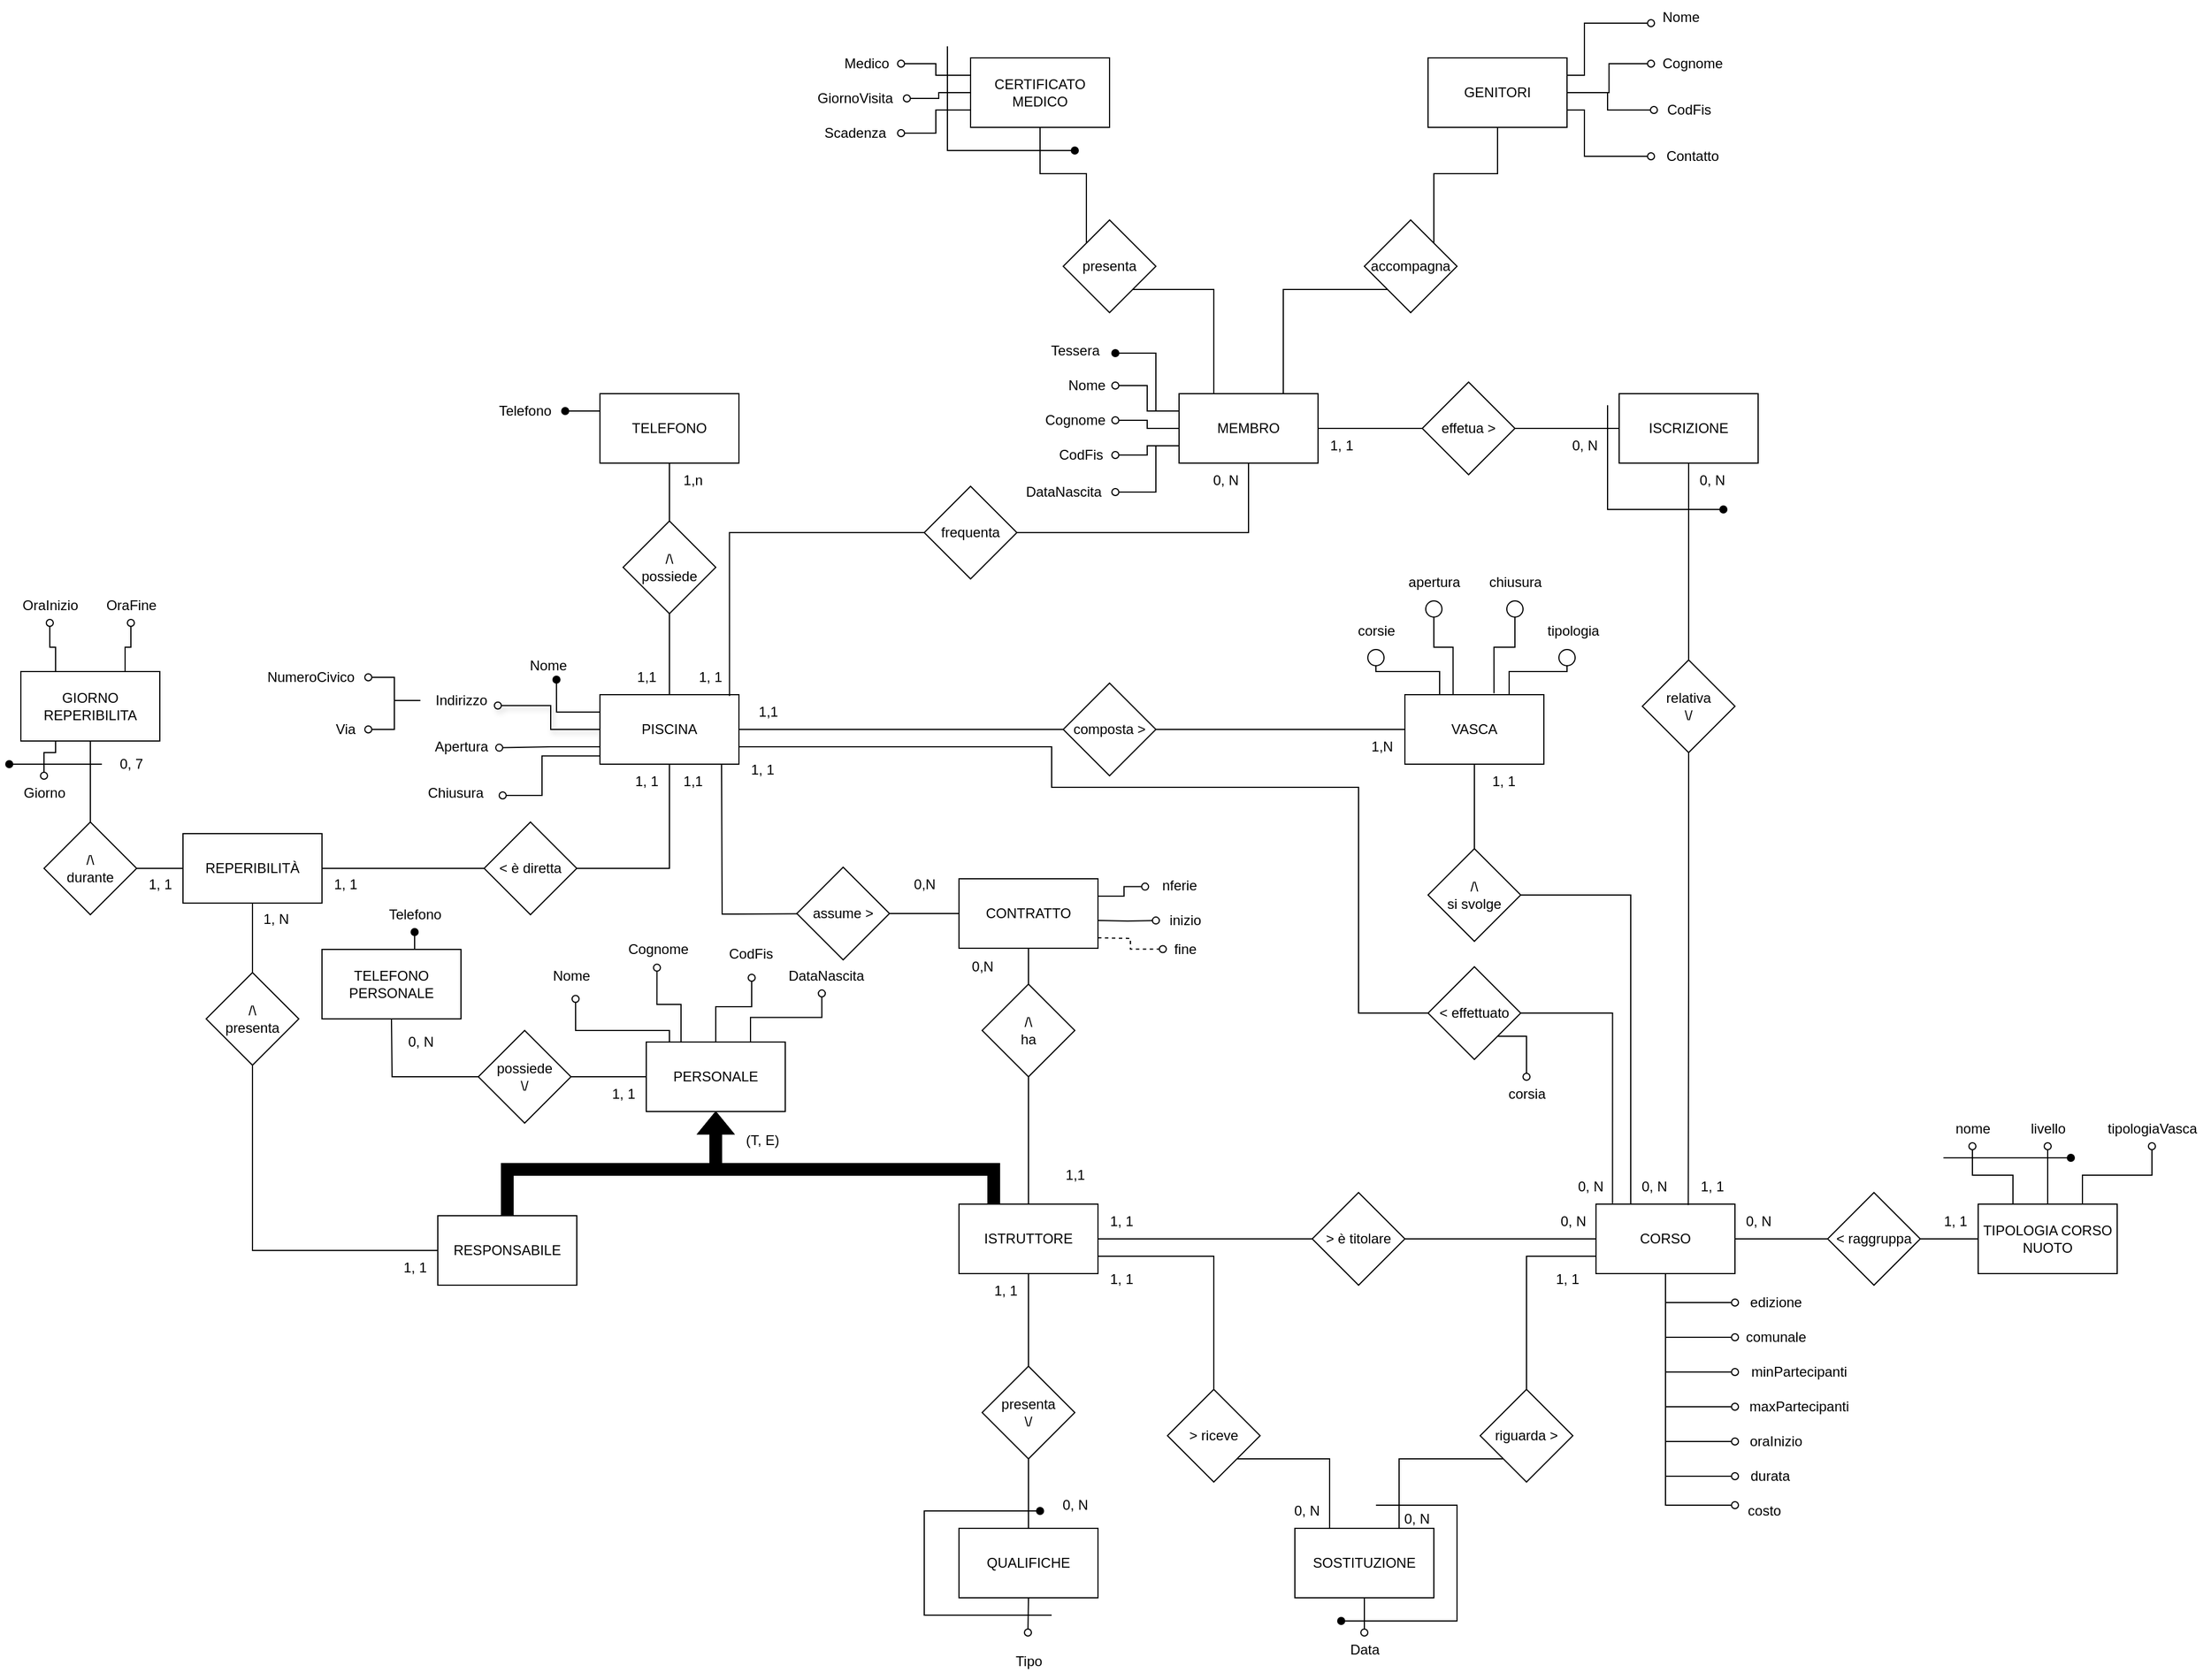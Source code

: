 <mxfile version="21.6.3" type="device">
  <diagram name="Pagina-1" id="0fR_yFkh80TrKOe8aO8z">
    <mxGraphModel dx="2173" dy="1483" grid="1" gridSize="10" guides="1" tooltips="1" connect="1" arrows="1" fold="1" page="1" pageScale="1" pageWidth="1169" pageHeight="827" math="0" shadow="0">
      <root>
        <mxCell id="0" />
        <mxCell id="1" parent="0" />
        <mxCell id="6GUqICWd9C8v-F9M-gl0-9" style="edgeStyle=orthogonalEdgeStyle;rounded=0;orthogonalLoop=1;jettySize=auto;html=1;entryX=0.5;entryY=1;entryDx=0;entryDy=0;endArrow=none;endFill=0;exitX=0.5;exitY=0;exitDx=0;exitDy=0;" parent="1" source="6GUqICWd9C8v-F9M-gl0-1" target="6GUqICWd9C8v-F9M-gl0-3" edge="1">
          <mxGeometry relative="1" as="geometry" />
        </mxCell>
        <mxCell id="6GUqICWd9C8v-F9M-gl0-25" style="edgeStyle=orthogonalEdgeStyle;rounded=0;orthogonalLoop=1;jettySize=auto;html=1;entryX=0;entryY=0.5;entryDx=0;entryDy=0;endArrow=none;endFill=0;" parent="1" source="6GUqICWd9C8v-F9M-gl0-1" target="6GUqICWd9C8v-F9M-gl0-24" edge="1">
          <mxGeometry relative="1" as="geometry" />
        </mxCell>
        <mxCell id="cDWD59vqWW8E9XmD5x85-58" style="edgeStyle=orthogonalEdgeStyle;rounded=0;orthogonalLoop=1;jettySize=auto;html=1;exitX=0;exitY=0.25;exitDx=0;exitDy=0;entryX=0.649;entryY=0.9;entryDx=0;entryDy=0;entryPerimeter=0;endArrow=oval;endFill=1;" parent="1" source="6GUqICWd9C8v-F9M-gl0-1" target="cDWD59vqWW8E9XmD5x85-47" edge="1">
          <mxGeometry relative="1" as="geometry" />
        </mxCell>
        <mxCell id="cDWD59vqWW8E9XmD5x85-59" style="edgeStyle=orthogonalEdgeStyle;rounded=0;orthogonalLoop=1;jettySize=auto;html=1;exitX=0;exitY=0.5;exitDx=0;exitDy=0;entryX=0.955;entryY=0.645;entryDx=0;entryDy=0;entryPerimeter=0;endArrow=oval;endFill=0;shadow=1;" parent="1" source="6GUqICWd9C8v-F9M-gl0-1" target="cDWD59vqWW8E9XmD5x85-51" edge="1">
          <mxGeometry relative="1" as="geometry" />
        </mxCell>
        <mxCell id="cDWD59vqWW8E9XmD5x85-60" style="edgeStyle=orthogonalEdgeStyle;rounded=0;orthogonalLoop=1;jettySize=auto;html=1;exitX=0;exitY=0.75;exitDx=0;exitDy=0;entryX=0.972;entryY=0.527;entryDx=0;entryDy=0;entryPerimeter=0;endArrow=oval;endFill=0;" parent="1" source="6GUqICWd9C8v-F9M-gl0-1" target="cDWD59vqWW8E9XmD5x85-54" edge="1">
          <mxGeometry relative="1" as="geometry" />
        </mxCell>
        <mxCell id="cDWD59vqWW8E9XmD5x85-61" style="edgeStyle=orthogonalEdgeStyle;rounded=0;orthogonalLoop=1;jettySize=auto;html=1;exitX=0.001;exitY=0.881;exitDx=0;exitDy=0;entryX=1.086;entryY=0.567;entryDx=0;entryDy=0;entryPerimeter=0;exitPerimeter=0;endArrow=oval;endFill=0;" parent="1" source="6GUqICWd9C8v-F9M-gl0-1" target="cDWD59vqWW8E9XmD5x85-55" edge="1">
          <mxGeometry relative="1" as="geometry">
            <Array as="points">
              <mxPoint x="40" y="253" />
              <mxPoint x="40" y="287" />
            </Array>
          </mxGeometry>
        </mxCell>
        <mxCell id="6GUqICWd9C8v-F9M-gl0-1" value="PISCINA" style="rounded=0;whiteSpace=wrap;html=1;" parent="1" vertex="1">
          <mxGeometry x="90" y="200" width="120" height="60" as="geometry" />
        </mxCell>
        <mxCell id="6GUqICWd9C8v-F9M-gl0-2" value="TELEFONO" style="rounded=0;whiteSpace=wrap;html=1;" parent="1" vertex="1">
          <mxGeometry x="90" y="-60" width="120" height="60" as="geometry" />
        </mxCell>
        <mxCell id="6GUqICWd9C8v-F9M-gl0-7" style="edgeStyle=orthogonalEdgeStyle;rounded=0;orthogonalLoop=1;jettySize=auto;html=1;entryX=0.5;entryY=1;entryDx=0;entryDy=0;endArrow=none;endFill=0;" parent="1" source="6GUqICWd9C8v-F9M-gl0-3" target="6GUqICWd9C8v-F9M-gl0-2" edge="1">
          <mxGeometry relative="1" as="geometry" />
        </mxCell>
        <mxCell id="6GUqICWd9C8v-F9M-gl0-3" value="/\&lt;br&gt;&lt;div&gt;possiede&lt;/div&gt;" style="rhombus;whiteSpace=wrap;html=1;" parent="1" vertex="1">
          <mxGeometry x="110" y="50" width="80" height="80" as="geometry" />
        </mxCell>
        <mxCell id="6GUqICWd9C8v-F9M-gl0-14" style="edgeStyle=orthogonalEdgeStyle;rounded=0;orthogonalLoop=1;jettySize=auto;html=1;entryX=0;entryY=0.25;entryDx=0;entryDy=0;endArrow=none;endFill=0;startArrow=oval;startFill=1;" parent="1" source="6GUqICWd9C8v-F9M-gl0-13" target="6GUqICWd9C8v-F9M-gl0-2" edge="1">
          <mxGeometry relative="1" as="geometry" />
        </mxCell>
        <mxCell id="6GUqICWd9C8v-F9M-gl0-13" value="Telefono" style="text;html=1;align=center;verticalAlign=middle;resizable=0;points=[];autosize=1;strokeColor=none;fillColor=none;" parent="1" vertex="1">
          <mxGeometry x="-10" y="-60" width="70" height="30" as="geometry" />
        </mxCell>
        <mxCell id="6GUqICWd9C8v-F9M-gl0-26" style="edgeStyle=orthogonalEdgeStyle;rounded=0;orthogonalLoop=1;jettySize=auto;html=1;entryX=1;entryY=0.5;entryDx=0;entryDy=0;endArrow=none;endFill=0;" parent="1" source="6GUqICWd9C8v-F9M-gl0-23" target="6GUqICWd9C8v-F9M-gl0-24" edge="1">
          <mxGeometry relative="1" as="geometry" />
        </mxCell>
        <mxCell id="cDWD59vqWW8E9XmD5x85-77" style="edgeStyle=orthogonalEdgeStyle;rounded=0;orthogonalLoop=1;jettySize=auto;html=1;exitX=0.347;exitY=-0.001;exitDx=0;exitDy=0;exitPerimeter=0;endArrow=circle;endFill=0;" parent="1" source="6GUqICWd9C8v-F9M-gl0-23" target="cDWD59vqWW8E9XmD5x85-71" edge="1">
          <mxGeometry relative="1" as="geometry" />
        </mxCell>
        <mxCell id="cDWD59vqWW8E9XmD5x85-78" style="edgeStyle=orthogonalEdgeStyle;rounded=0;orthogonalLoop=1;jettySize=auto;html=1;exitX=0.641;exitY=-0.021;exitDx=0;exitDy=0;exitPerimeter=0;endArrow=circle;endFill=0;" parent="1" source="6GUqICWd9C8v-F9M-gl0-23" target="cDWD59vqWW8E9XmD5x85-72" edge="1">
          <mxGeometry relative="1" as="geometry" />
        </mxCell>
        <mxCell id="cDWD59vqWW8E9XmD5x85-79" style="edgeStyle=orthogonalEdgeStyle;rounded=0;orthogonalLoop=1;jettySize=auto;html=1;exitX=0.75;exitY=0;exitDx=0;exitDy=0;endArrow=circle;endFill=0;" parent="1" source="6GUqICWd9C8v-F9M-gl0-23" target="cDWD59vqWW8E9XmD5x85-73" edge="1">
          <mxGeometry relative="1" as="geometry">
            <Array as="points">
              <mxPoint x="875" y="180" />
              <mxPoint x="925" y="180" />
            </Array>
          </mxGeometry>
        </mxCell>
        <mxCell id="cDWD59vqWW8E9XmD5x85-80" style="edgeStyle=orthogonalEdgeStyle;rounded=0;orthogonalLoop=1;jettySize=auto;html=1;exitX=0.25;exitY=0;exitDx=0;exitDy=0;startArrow=none;startFill=0;endArrow=circle;endFill=0;" parent="1" source="6GUqICWd9C8v-F9M-gl0-23" target="cDWD59vqWW8E9XmD5x85-70" edge="1">
          <mxGeometry relative="1" as="geometry" />
        </mxCell>
        <mxCell id="6GUqICWd9C8v-F9M-gl0-23" value="VASCA" style="rounded=0;whiteSpace=wrap;html=1;" parent="1" vertex="1">
          <mxGeometry x="785" y="200" width="120" height="60" as="geometry" />
        </mxCell>
        <mxCell id="6GUqICWd9C8v-F9M-gl0-24" value="composta &amp;gt;" style="rhombus;whiteSpace=wrap;html=1;" parent="1" vertex="1">
          <mxGeometry x="490" y="190" width="80" height="80" as="geometry" />
        </mxCell>
        <mxCell id="6GUqICWd9C8v-F9M-gl0-35" value="1,n" style="text;html=1;align=center;verticalAlign=middle;resizable=0;points=[];autosize=1;strokeColor=none;fillColor=none;" parent="1" vertex="1">
          <mxGeometry x="150" width="40" height="30" as="geometry" />
        </mxCell>
        <mxCell id="6GUqICWd9C8v-F9M-gl0-36" value="1,1" style="text;html=1;align=center;verticalAlign=middle;resizable=0;points=[];autosize=1;strokeColor=none;fillColor=none;" parent="1" vertex="1">
          <mxGeometry x="110" y="170" width="40" height="30" as="geometry" />
        </mxCell>
        <mxCell id="6GUqICWd9C8v-F9M-gl0-37" value="1,1" style="text;html=1;align=center;verticalAlign=middle;resizable=0;points=[];autosize=1;strokeColor=none;fillColor=none;" parent="1" vertex="1">
          <mxGeometry x="215" y="200" width="40" height="30" as="geometry" />
        </mxCell>
        <mxCell id="6GUqICWd9C8v-F9M-gl0-38" value="1,N" style="text;html=1;align=center;verticalAlign=middle;resizable=0;points=[];autosize=1;strokeColor=none;fillColor=none;" parent="1" vertex="1">
          <mxGeometry x="745" y="230" width="40" height="30" as="geometry" />
        </mxCell>
        <mxCell id="RWj5NL5v489ZXOZt_Zdf-12" style="edgeStyle=orthogonalEdgeStyle;rounded=0;orthogonalLoop=1;jettySize=auto;html=1;entryX=0.5;entryY=1;entryDx=0;entryDy=0;endArrow=none;endFill=0;" parent="1" edge="1">
          <mxGeometry relative="1" as="geometry">
            <mxPoint x="305" y="389" as="sourcePoint" />
            <mxPoint x="195" y="260" as="targetPoint" />
          </mxGeometry>
        </mxCell>
        <mxCell id="LbghogEhIRzj0ne3dYNB-8" style="edgeStyle=orthogonalEdgeStyle;rounded=0;orthogonalLoop=1;jettySize=auto;html=1;entryX=0;entryY=0.5;entryDx=0;entryDy=0;endArrow=none;endFill=0;" parent="1" source="RWj5NL5v489ZXOZt_Zdf-2" target="LbghogEhIRzj0ne3dYNB-7" edge="1">
          <mxGeometry relative="1" as="geometry">
            <Array as="points" />
          </mxGeometry>
        </mxCell>
        <mxCell id="RWj5NL5v489ZXOZt_Zdf-2" value="assume &amp;gt;" style="rhombus;whiteSpace=wrap;html=1;" parent="1" vertex="1">
          <mxGeometry x="260" y="349" width="80" height="80" as="geometry" />
        </mxCell>
        <mxCell id="tOQPzSeA4tkgRXEeeFOA-13" style="edgeStyle=orthogonalEdgeStyle;rounded=0;orthogonalLoop=1;jettySize=auto;html=1;exitX=0.5;exitY=0;exitDx=0;exitDy=0;entryX=0.5;entryY=1;entryDx=0;entryDy=0;shape=flexArrow;strokeColor=#000000;fillColor=#000000;" edge="1" parent="1" source="RWj5NL5v489ZXOZt_Zdf-7" target="LbghogEhIRzj0ne3dYNB-24">
          <mxGeometry relative="1" as="geometry">
            <Array as="points">
              <mxPoint x="10" y="610" />
              <mxPoint x="190" y="610" />
            </Array>
          </mxGeometry>
        </mxCell>
        <mxCell id="RWj5NL5v489ZXOZt_Zdf-7" value="RESPONSABILE" style="whiteSpace=wrap;html=1;" parent="1" vertex="1">
          <mxGeometry x="-50" y="650" width="120" height="60" as="geometry" />
        </mxCell>
        <mxCell id="RWj5NL5v489ZXOZt_Zdf-39" style="rounded=0;orthogonalLoop=1;jettySize=auto;html=1;exitX=1;exitY=0.5;exitDx=0;exitDy=0;entryX=0;entryY=0.5;entryDx=0;entryDy=0;endArrow=none;endFill=0;" parent="1" source="RWj5NL5v489ZXOZt_Zdf-8" target="RWj5NL5v489ZXOZt_Zdf-38" edge="1">
          <mxGeometry relative="1" as="geometry">
            <Array as="points" />
          </mxGeometry>
        </mxCell>
        <mxCell id="tOQPzSeA4tkgRXEeeFOA-14" style="edgeStyle=orthogonalEdgeStyle;rounded=0;orthogonalLoop=1;jettySize=auto;html=1;exitX=0.25;exitY=0;exitDx=0;exitDy=0;entryX=0.5;entryY=1;entryDx=0;entryDy=0;shape=flexArrow;fillColor=#000000;gradientColor=none;" edge="1" parent="1" source="RWj5NL5v489ZXOZt_Zdf-8" target="LbghogEhIRzj0ne3dYNB-24">
          <mxGeometry relative="1" as="geometry">
            <Array as="points">
              <mxPoint x="430" y="610" />
              <mxPoint x="190" y="610" />
            </Array>
          </mxGeometry>
        </mxCell>
        <mxCell id="RWj5NL5v489ZXOZt_Zdf-8" value="ISTRUTTORE" style="whiteSpace=wrap;html=1;" parent="1" vertex="1">
          <mxGeometry x="400" y="640" width="120" height="60" as="geometry" />
        </mxCell>
        <mxCell id="RWj5NL5v489ZXOZt_Zdf-10" style="edgeStyle=orthogonalEdgeStyle;rounded=0;orthogonalLoop=1;jettySize=auto;html=1;endArrow=none;endFill=0;entryX=0.5;entryY=1;entryDx=0;entryDy=0;exitX=1;exitY=0.5;exitDx=0;exitDy=0;" parent="1" source="cDWD59vqWW8E9XmD5x85-64" target="6GUqICWd9C8v-F9M-gl0-1" edge="1">
          <mxGeometry relative="1" as="geometry">
            <mxPoint x="-189.999" y="460.059" as="sourcePoint" />
            <mxPoint x="130" y="261" as="targetPoint" />
            <Array as="points">
              <mxPoint x="150" y="350" />
            </Array>
          </mxGeometry>
        </mxCell>
        <mxCell id="RWj5NL5v489ZXOZt_Zdf-11" style="edgeStyle=orthogonalEdgeStyle;rounded=0;orthogonalLoop=1;jettySize=auto;html=1;endArrow=none;endFill=0;entryX=0;entryY=0.5;entryDx=0;entryDy=0;" parent="1" source="RWj5NL5v489ZXOZt_Zdf-9" target="RWj5NL5v489ZXOZt_Zdf-7" edge="1">
          <mxGeometry relative="1" as="geometry">
            <mxPoint x="-130" y="760" as="targetPoint" />
            <Array as="points">
              <mxPoint x="-210" y="680" />
            </Array>
          </mxGeometry>
        </mxCell>
        <mxCell id="RWj5NL5v489ZXOZt_Zdf-9" value="/\&lt;br&gt;&lt;div&gt;presenta&lt;/div&gt;" style="rhombus;whiteSpace=wrap;html=1;" parent="1" vertex="1">
          <mxGeometry x="-250" y="440" width="80" height="80" as="geometry" />
        </mxCell>
        <mxCell id="RWj5NL5v489ZXOZt_Zdf-14" value="TELEFONO PERSONALE" style="whiteSpace=wrap;html=1;" parent="1" vertex="1">
          <mxGeometry x="-150" y="420" width="120" height="60" as="geometry" />
        </mxCell>
        <mxCell id="cDWD59vqWW8E9XmD5x85-65" style="edgeStyle=orthogonalEdgeStyle;rounded=0;orthogonalLoop=1;jettySize=auto;html=1;exitX=1;exitY=0.5;exitDx=0;exitDy=0;entryX=0;entryY=0.5;entryDx=0;entryDy=0;endArrow=none;endFill=0;" parent="1" source="RWj5NL5v489ZXOZt_Zdf-16" target="cDWD59vqWW8E9XmD5x85-64" edge="1">
          <mxGeometry relative="1" as="geometry" />
        </mxCell>
        <mxCell id="cDWD59vqWW8E9XmD5x85-66" style="edgeStyle=orthogonalEdgeStyle;rounded=0;orthogonalLoop=1;jettySize=auto;html=1;exitX=0.5;exitY=1;exitDx=0;exitDy=0;entryX=0.5;entryY=0;entryDx=0;entryDy=0;endArrow=none;endFill=0;" parent="1" source="RWj5NL5v489ZXOZt_Zdf-16" target="RWj5NL5v489ZXOZt_Zdf-9" edge="1">
          <mxGeometry relative="1" as="geometry" />
        </mxCell>
        <mxCell id="RWj5NL5v489ZXOZt_Zdf-16" value="REPERIBILITÀ" style="whiteSpace=wrap;html=1;" parent="1" vertex="1">
          <mxGeometry x="-270" y="320" width="120" height="60" as="geometry" />
        </mxCell>
        <mxCell id="cDWD59vqWW8E9XmD5x85-23" style="edgeStyle=orthogonalEdgeStyle;rounded=0;orthogonalLoop=1;jettySize=auto;html=1;exitX=0;exitY=0.5;exitDx=0;exitDy=0;endArrow=none;endFill=0;" parent="1" source="RWj5NL5v489ZXOZt_Zdf-23" edge="1">
          <mxGeometry relative="1" as="geometry">
            <mxPoint x="-90" y="480" as="targetPoint" />
          </mxGeometry>
        </mxCell>
        <mxCell id="tOQPzSeA4tkgRXEeeFOA-15" style="edgeStyle=orthogonalEdgeStyle;rounded=0;orthogonalLoop=1;jettySize=auto;html=1;exitX=1;exitY=0.5;exitDx=0;exitDy=0;entryX=0;entryY=0.5;entryDx=0;entryDy=0;startArrow=none;startFill=0;endArrow=none;endFill=0;" edge="1" parent="1" source="RWj5NL5v489ZXOZt_Zdf-23" target="LbghogEhIRzj0ne3dYNB-24">
          <mxGeometry relative="1" as="geometry" />
        </mxCell>
        <mxCell id="RWj5NL5v489ZXOZt_Zdf-23" value="&lt;div&gt;possiede&lt;/div&gt;\/" style="rhombus;whiteSpace=wrap;html=1;" parent="1" vertex="1">
          <mxGeometry x="-15" y="490" width="80" height="80" as="geometry" />
        </mxCell>
        <mxCell id="cDWD59vqWW8E9XmD5x85-83" style="edgeStyle=orthogonalEdgeStyle;rounded=0;orthogonalLoop=1;jettySize=auto;html=1;exitX=0.5;exitY=1;exitDx=0;exitDy=0;endArrow=oval;endFill=0;" parent="1" source="RWj5NL5v489ZXOZt_Zdf-32" edge="1">
          <mxGeometry relative="1" as="geometry">
            <mxPoint x="459.529" y="1010.0" as="targetPoint" />
          </mxGeometry>
        </mxCell>
        <mxCell id="RWj5NL5v489ZXOZt_Zdf-32" value="QUALIFICHE" style="whiteSpace=wrap;html=1;" parent="1" vertex="1">
          <mxGeometry x="400" y="920" width="120" height="60" as="geometry" />
        </mxCell>
        <mxCell id="RWj5NL5v489ZXOZt_Zdf-34" style="edgeStyle=orthogonalEdgeStyle;rounded=0;orthogonalLoop=1;jettySize=auto;html=1;endArrow=none;endFill=0;" parent="1" source="RWj5NL5v489ZXOZt_Zdf-33" target="RWj5NL5v489ZXOZt_Zdf-8" edge="1">
          <mxGeometry relative="1" as="geometry" />
        </mxCell>
        <mxCell id="RWj5NL5v489ZXOZt_Zdf-35" style="edgeStyle=orthogonalEdgeStyle;rounded=0;orthogonalLoop=1;jettySize=auto;html=1;entryX=0.5;entryY=0;entryDx=0;entryDy=0;endArrow=none;endFill=0;" parent="1" source="RWj5NL5v489ZXOZt_Zdf-33" target="RWj5NL5v489ZXOZt_Zdf-32" edge="1">
          <mxGeometry relative="1" as="geometry" />
        </mxCell>
        <mxCell id="RWj5NL5v489ZXOZt_Zdf-33" value="&lt;div&gt;presenta&lt;/div&gt;\/" style="rhombus;whiteSpace=wrap;html=1;" parent="1" vertex="1">
          <mxGeometry x="420" y="780" width="80" height="80" as="geometry" />
        </mxCell>
        <mxCell id="cDWD59vqWW8E9XmD5x85-111" style="edgeStyle=orthogonalEdgeStyle;rounded=0;orthogonalLoop=1;jettySize=auto;html=1;exitX=0.25;exitY=0;exitDx=0;exitDy=0;endArrow=oval;endFill=0;" parent="1" source="RWj5NL5v489ZXOZt_Zdf-36" target="cDWD59vqWW8E9XmD5x85-94" edge="1">
          <mxGeometry relative="1" as="geometry" />
        </mxCell>
        <mxCell id="cDWD59vqWW8E9XmD5x85-112" style="edgeStyle=orthogonalEdgeStyle;rounded=0;orthogonalLoop=1;jettySize=auto;html=1;exitX=0.5;exitY=0;exitDx=0;exitDy=0;endArrow=oval;endFill=0;" parent="1" source="RWj5NL5v489ZXOZt_Zdf-36" target="cDWD59vqWW8E9XmD5x85-95" edge="1">
          <mxGeometry relative="1" as="geometry" />
        </mxCell>
        <mxCell id="cDWD59vqWW8E9XmD5x85-113" style="edgeStyle=orthogonalEdgeStyle;rounded=0;orthogonalLoop=1;jettySize=auto;html=1;exitX=0.75;exitY=0;exitDx=0;exitDy=0;endArrow=oval;endFill=0;" parent="1" source="RWj5NL5v489ZXOZt_Zdf-36" target="cDWD59vqWW8E9XmD5x85-96" edge="1">
          <mxGeometry relative="1" as="geometry" />
        </mxCell>
        <mxCell id="RWj5NL5v489ZXOZt_Zdf-36" value="TIPOLOGIA CORSO NUOTO" style="whiteSpace=wrap;html=1;" parent="1" vertex="1">
          <mxGeometry x="1280" y="640" width="120" height="60" as="geometry" />
        </mxCell>
        <mxCell id="cDWD59vqWW8E9XmD5x85-98" style="edgeStyle=orthogonalEdgeStyle;rounded=0;orthogonalLoop=1;jettySize=auto;html=1;exitX=0.5;exitY=1;exitDx=0;exitDy=0;endArrow=oval;endFill=0;" parent="1" source="RWj5NL5v489ZXOZt_Zdf-37" target="cDWD59vqWW8E9XmD5x85-89" edge="1">
          <mxGeometry relative="1" as="geometry">
            <Array as="points">
              <mxPoint x="1010" y="900" />
            </Array>
          </mxGeometry>
        </mxCell>
        <mxCell id="cDWD59vqWW8E9XmD5x85-99" style="edgeStyle=orthogonalEdgeStyle;rounded=0;orthogonalLoop=1;jettySize=auto;html=1;exitX=0.5;exitY=1;exitDx=0;exitDy=0;endArrow=oval;endFill=0;" parent="1" source="RWj5NL5v489ZXOZt_Zdf-37" target="cDWD59vqWW8E9XmD5x85-93" edge="1">
          <mxGeometry relative="1" as="geometry">
            <Array as="points">
              <mxPoint x="1010" y="875" />
            </Array>
          </mxGeometry>
        </mxCell>
        <mxCell id="cDWD59vqWW8E9XmD5x85-101" style="edgeStyle=orthogonalEdgeStyle;rounded=0;orthogonalLoop=1;jettySize=auto;html=1;exitX=0.5;exitY=1;exitDx=0;exitDy=0;endArrow=oval;endFill=0;" parent="1" source="RWj5NL5v489ZXOZt_Zdf-37" target="cDWD59vqWW8E9XmD5x85-92" edge="1">
          <mxGeometry relative="1" as="geometry">
            <Array as="points">
              <mxPoint x="1010" y="845" />
            </Array>
          </mxGeometry>
        </mxCell>
        <mxCell id="cDWD59vqWW8E9XmD5x85-106" style="edgeStyle=orthogonalEdgeStyle;rounded=0;orthogonalLoop=1;jettySize=auto;html=1;exitX=0.5;exitY=1;exitDx=0;exitDy=0;endArrow=oval;endFill=0;" parent="1" source="RWj5NL5v489ZXOZt_Zdf-37" target="cDWD59vqWW8E9XmD5x85-90" edge="1">
          <mxGeometry relative="1" as="geometry">
            <Array as="points">
              <mxPoint x="1010" y="815" />
            </Array>
          </mxGeometry>
        </mxCell>
        <mxCell id="cDWD59vqWW8E9XmD5x85-107" style="edgeStyle=orthogonalEdgeStyle;rounded=0;orthogonalLoop=1;jettySize=auto;html=1;exitX=0.5;exitY=1;exitDx=0;exitDy=0;endArrow=oval;endFill=0;" parent="1" source="RWj5NL5v489ZXOZt_Zdf-37" target="cDWD59vqWW8E9XmD5x85-91" edge="1">
          <mxGeometry relative="1" as="geometry">
            <Array as="points">
              <mxPoint x="1010" y="785" />
            </Array>
          </mxGeometry>
        </mxCell>
        <mxCell id="cDWD59vqWW8E9XmD5x85-108" style="edgeStyle=orthogonalEdgeStyle;rounded=0;orthogonalLoop=1;jettySize=auto;html=1;exitX=0.5;exitY=1;exitDx=0;exitDy=0;endArrow=oval;endFill=0;" parent="1" source="RWj5NL5v489ZXOZt_Zdf-37" target="cDWD59vqWW8E9XmD5x85-86" edge="1">
          <mxGeometry relative="1" as="geometry">
            <Array as="points">
              <mxPoint x="1010" y="755" />
            </Array>
          </mxGeometry>
        </mxCell>
        <mxCell id="cDWD59vqWW8E9XmD5x85-109" style="edgeStyle=orthogonalEdgeStyle;rounded=0;orthogonalLoop=1;jettySize=auto;html=1;exitX=0.5;exitY=1;exitDx=0;exitDy=0;endArrow=oval;endFill=0;" parent="1" source="RWj5NL5v489ZXOZt_Zdf-37" target="cDWD59vqWW8E9XmD5x85-87" edge="1">
          <mxGeometry relative="1" as="geometry">
            <Array as="points">
              <mxPoint x="1010" y="725" />
            </Array>
          </mxGeometry>
        </mxCell>
        <mxCell id="RWj5NL5v489ZXOZt_Zdf-37" value="CORSO" style="whiteSpace=wrap;html=1;" parent="1" vertex="1">
          <mxGeometry x="950" y="640" width="120" height="60" as="geometry" />
        </mxCell>
        <mxCell id="RWj5NL5v489ZXOZt_Zdf-40" style="rounded=0;orthogonalLoop=1;jettySize=auto;html=1;exitX=1;exitY=0.5;exitDx=0;exitDy=0;entryX=0;entryY=0.5;entryDx=0;entryDy=0;endArrow=none;endFill=0;" parent="1" source="RWj5NL5v489ZXOZt_Zdf-38" target="RWj5NL5v489ZXOZt_Zdf-37" edge="1">
          <mxGeometry relative="1" as="geometry" />
        </mxCell>
        <mxCell id="RWj5NL5v489ZXOZt_Zdf-38" value="&amp;gt; è titolare" style="rhombus;whiteSpace=wrap;html=1;" parent="1" vertex="1">
          <mxGeometry x="705" y="630" width="80" height="80" as="geometry" />
        </mxCell>
        <mxCell id="RWj5NL5v489ZXOZt_Zdf-45" value="SOSTITUZIONE" style="whiteSpace=wrap;html=1;" parent="1" vertex="1">
          <mxGeometry x="690" y="920" width="120" height="60" as="geometry" />
        </mxCell>
        <mxCell id="RWj5NL5v489ZXOZt_Zdf-47" style="edgeStyle=orthogonalEdgeStyle;rounded=0;orthogonalLoop=1;jettySize=auto;html=1;exitX=0.5;exitY=0;exitDx=0;exitDy=0;entryX=1;entryY=0.75;entryDx=0;entryDy=0;endArrow=none;endFill=0;" parent="1" source="RWj5NL5v489ZXOZt_Zdf-46" target="RWj5NL5v489ZXOZt_Zdf-8" edge="1">
          <mxGeometry relative="1" as="geometry">
            <Array as="points">
              <mxPoint x="620" y="685" />
            </Array>
          </mxGeometry>
        </mxCell>
        <mxCell id="RWj5NL5v489ZXOZt_Zdf-48" style="edgeStyle=orthogonalEdgeStyle;rounded=0;orthogonalLoop=1;jettySize=auto;html=1;exitX=1;exitY=1;exitDx=0;exitDy=0;entryX=0.25;entryY=0;entryDx=0;entryDy=0;endArrow=none;endFill=0;" parent="1" source="RWj5NL5v489ZXOZt_Zdf-46" target="RWj5NL5v489ZXOZt_Zdf-45" edge="1">
          <mxGeometry relative="1" as="geometry" />
        </mxCell>
        <mxCell id="RWj5NL5v489ZXOZt_Zdf-46" value="&amp;gt; riceve" style="rhombus;whiteSpace=wrap;html=1;" parent="1" vertex="1">
          <mxGeometry x="580" y="800" width="80" height="80" as="geometry" />
        </mxCell>
        <mxCell id="RWj5NL5v489ZXOZt_Zdf-52" style="edgeStyle=orthogonalEdgeStyle;rounded=0;orthogonalLoop=1;jettySize=auto;html=1;exitX=0.5;exitY=0;exitDx=0;exitDy=0;entryX=0;entryY=0.75;entryDx=0;entryDy=0;endArrow=none;endFill=0;" parent="1" source="RWj5NL5v489ZXOZt_Zdf-51" target="RWj5NL5v489ZXOZt_Zdf-37" edge="1">
          <mxGeometry relative="1" as="geometry">
            <Array as="points">
              <mxPoint x="890" y="685" />
            </Array>
          </mxGeometry>
        </mxCell>
        <mxCell id="RWj5NL5v489ZXOZt_Zdf-53" style="edgeStyle=orthogonalEdgeStyle;rounded=0;orthogonalLoop=1;jettySize=auto;html=1;exitX=0;exitY=1;exitDx=0;exitDy=0;entryX=0.75;entryY=0;entryDx=0;entryDy=0;endArrow=none;endFill=0;" parent="1" source="RWj5NL5v489ZXOZt_Zdf-51" target="RWj5NL5v489ZXOZt_Zdf-45" edge="1">
          <mxGeometry relative="1" as="geometry" />
        </mxCell>
        <mxCell id="RWj5NL5v489ZXOZt_Zdf-51" value="riguarda &amp;gt;" style="rhombus;whiteSpace=wrap;html=1;" parent="1" vertex="1">
          <mxGeometry x="850" y="800" width="80" height="80" as="geometry" />
        </mxCell>
        <mxCell id="RWj5NL5v489ZXOZt_Zdf-57" style="edgeStyle=orthogonalEdgeStyle;rounded=0;orthogonalLoop=1;jettySize=auto;html=1;endArrow=none;endFill=0;entryX=1;entryY=0.75;entryDx=0;entryDy=0;" parent="1" source="RWj5NL5v489ZXOZt_Zdf-56" target="6GUqICWd9C8v-F9M-gl0-1" edge="1">
          <mxGeometry relative="1" as="geometry">
            <mxPoint x="260" y="340" as="targetPoint" />
            <Array as="points">
              <mxPoint x="745" y="280" />
              <mxPoint x="480" y="280" />
              <mxPoint x="480" y="245" />
            </Array>
          </mxGeometry>
        </mxCell>
        <mxCell id="RWj5NL5v489ZXOZt_Zdf-58" style="edgeStyle=orthogonalEdgeStyle;rounded=0;orthogonalLoop=1;jettySize=auto;html=1;endArrow=none;endFill=0;entryX=0.119;entryY=-0.011;entryDx=0;entryDy=0;entryPerimeter=0;" parent="1" source="RWj5NL5v489ZXOZt_Zdf-56" target="RWj5NL5v489ZXOZt_Zdf-37" edge="1">
          <mxGeometry relative="1" as="geometry">
            <mxPoint x="840" y="560" as="targetPoint" />
          </mxGeometry>
        </mxCell>
        <mxCell id="cDWD59vqWW8E9XmD5x85-110" style="edgeStyle=orthogonalEdgeStyle;rounded=0;orthogonalLoop=1;jettySize=auto;html=1;exitX=1;exitY=1;exitDx=0;exitDy=0;endArrow=oval;endFill=0;" parent="1" source="RWj5NL5v489ZXOZt_Zdf-56" target="cDWD59vqWW8E9XmD5x85-88" edge="1">
          <mxGeometry relative="1" as="geometry">
            <Array as="points">
              <mxPoint x="890" y="495" />
            </Array>
            <mxPoint x="865.0" y="565" as="sourcePoint" />
            <mxPoint x="875.0" y="600" as="targetPoint" />
          </mxGeometry>
        </mxCell>
        <mxCell id="RWj5NL5v489ZXOZt_Zdf-56" value="&amp;lt; effettuato" style="rhombus;whiteSpace=wrap;html=1;" parent="1" vertex="1">
          <mxGeometry x="805" y="435" width="80" height="80" as="geometry" />
        </mxCell>
        <mxCell id="RWj5NL5v489ZXOZt_Zdf-62" style="edgeStyle=orthogonalEdgeStyle;rounded=0;orthogonalLoop=1;jettySize=auto;html=1;entryX=0.5;entryY=1;entryDx=0;entryDy=0;endArrow=none;endFill=0;" parent="1" source="RWj5NL5v489ZXOZt_Zdf-61" target="6GUqICWd9C8v-F9M-gl0-23" edge="1">
          <mxGeometry relative="1" as="geometry" />
        </mxCell>
        <mxCell id="RWj5NL5v489ZXOZt_Zdf-63" style="edgeStyle=orthogonalEdgeStyle;rounded=0;orthogonalLoop=1;jettySize=auto;html=1;entryX=0.25;entryY=0;entryDx=0;entryDy=0;endArrow=none;endFill=0;" parent="1" source="RWj5NL5v489ZXOZt_Zdf-61" target="RWj5NL5v489ZXOZt_Zdf-37" edge="1">
          <mxGeometry relative="1" as="geometry" />
        </mxCell>
        <mxCell id="RWj5NL5v489ZXOZt_Zdf-61" value="/\&lt;br&gt;si svolge" style="rhombus;whiteSpace=wrap;html=1;" parent="1" vertex="1">
          <mxGeometry x="805" y="333" width="80" height="80" as="geometry" />
        </mxCell>
        <mxCell id="RWj5NL5v489ZXOZt_Zdf-65" style="edgeStyle=orthogonalEdgeStyle;rounded=0;orthogonalLoop=1;jettySize=auto;html=1;exitX=0;exitY=0.5;exitDx=0;exitDy=0;entryX=1;entryY=0.5;entryDx=0;entryDy=0;endArrow=none;endFill=0;" parent="1" source="RWj5NL5v489ZXOZt_Zdf-64" target="RWj5NL5v489ZXOZt_Zdf-37" edge="1">
          <mxGeometry relative="1" as="geometry" />
        </mxCell>
        <mxCell id="RWj5NL5v489ZXOZt_Zdf-66" style="rounded=0;orthogonalLoop=1;jettySize=auto;html=1;entryX=0;entryY=0.5;entryDx=0;entryDy=0;endArrow=none;endFill=0;" parent="1" source="RWj5NL5v489ZXOZt_Zdf-64" target="RWj5NL5v489ZXOZt_Zdf-36" edge="1">
          <mxGeometry relative="1" as="geometry" />
        </mxCell>
        <mxCell id="RWj5NL5v489ZXOZt_Zdf-64" value="&amp;lt; raggruppa" style="rhombus;whiteSpace=wrap;html=1;" parent="1" vertex="1">
          <mxGeometry x="1150" y="630" width="80" height="80" as="geometry" />
        </mxCell>
        <mxCell id="cDWD59vqWW8E9XmD5x85-123" style="edgeStyle=orthogonalEdgeStyle;rounded=0;orthogonalLoop=1;jettySize=auto;html=1;exitX=0;exitY=0.25;exitDx=0;exitDy=0;endArrow=oval;endFill=1;" parent="1" source="RWj5NL5v489ZXOZt_Zdf-67" target="cDWD59vqWW8E9XmD5x85-118" edge="1">
          <mxGeometry relative="1" as="geometry">
            <Array as="points">
              <mxPoint x="570" y="-45" />
              <mxPoint x="570" y="-95" />
            </Array>
          </mxGeometry>
        </mxCell>
        <mxCell id="cDWD59vqWW8E9XmD5x85-124" style="edgeStyle=orthogonalEdgeStyle;rounded=0;orthogonalLoop=1;jettySize=auto;html=1;exitX=0;exitY=0.25;exitDx=0;exitDy=0;endArrow=oval;endFill=0;" parent="1" source="RWj5NL5v489ZXOZt_Zdf-67" target="cDWD59vqWW8E9XmD5x85-119" edge="1">
          <mxGeometry relative="1" as="geometry" />
        </mxCell>
        <mxCell id="cDWD59vqWW8E9XmD5x85-125" style="edgeStyle=orthogonalEdgeStyle;rounded=0;orthogonalLoop=1;jettySize=auto;html=1;exitX=0;exitY=0.5;exitDx=0;exitDy=0;endArrow=oval;endFill=0;" parent="1" source="RWj5NL5v489ZXOZt_Zdf-67" target="cDWD59vqWW8E9XmD5x85-120" edge="1">
          <mxGeometry relative="1" as="geometry" />
        </mxCell>
        <mxCell id="cDWD59vqWW8E9XmD5x85-126" style="edgeStyle=orthogonalEdgeStyle;rounded=0;orthogonalLoop=1;jettySize=auto;html=1;exitX=0;exitY=0.75;exitDx=0;exitDy=0;endArrow=oval;endFill=0;" parent="1" source="RWj5NL5v489ZXOZt_Zdf-67" target="cDWD59vqWW8E9XmD5x85-121" edge="1">
          <mxGeometry relative="1" as="geometry" />
        </mxCell>
        <mxCell id="cDWD59vqWW8E9XmD5x85-127" style="edgeStyle=orthogonalEdgeStyle;rounded=0;orthogonalLoop=1;jettySize=auto;html=1;exitX=0;exitY=0.75;exitDx=0;exitDy=0;endArrow=oval;endFill=0;" parent="1" source="RWj5NL5v489ZXOZt_Zdf-67" target="cDWD59vqWW8E9XmD5x85-122" edge="1">
          <mxGeometry relative="1" as="geometry">
            <Array as="points">
              <mxPoint x="570" y="-15" />
              <mxPoint x="570" y="25" />
            </Array>
          </mxGeometry>
        </mxCell>
        <mxCell id="RWj5NL5v489ZXOZt_Zdf-67" value="MEMBRO" style="whiteSpace=wrap;html=1;" parent="1" vertex="1">
          <mxGeometry x="590" y="-60" width="120" height="60" as="geometry" />
        </mxCell>
        <mxCell id="RWj5NL5v489ZXOZt_Zdf-71" style="rounded=0;orthogonalLoop=1;jettySize=auto;html=1;exitX=0;exitY=0.5;exitDx=0;exitDy=0;edgeStyle=orthogonalEdgeStyle;endArrow=none;endFill=0;entryX=0.932;entryY=0.019;entryDx=0;entryDy=0;entryPerimeter=0;" parent="1" source="RWj5NL5v489ZXOZt_Zdf-70" target="6GUqICWd9C8v-F9M-gl0-1" edge="1">
          <mxGeometry relative="1" as="geometry">
            <mxPoint x="400" y="80" as="sourcePoint" />
            <mxPoint x="250" y="140" as="targetPoint" />
            <Array as="points">
              <mxPoint x="202" y="60" />
            </Array>
          </mxGeometry>
        </mxCell>
        <mxCell id="RWj5NL5v489ZXOZt_Zdf-72" style="rounded=0;orthogonalLoop=1;jettySize=auto;html=1;exitX=1;exitY=0.5;exitDx=0;exitDy=0;entryX=0.5;entryY=1;entryDx=0;entryDy=0;endArrow=none;endFill=0;edgeStyle=orthogonalEdgeStyle;" parent="1" source="RWj5NL5v489ZXOZt_Zdf-70" target="RWj5NL5v489ZXOZt_Zdf-67" edge="1">
          <mxGeometry relative="1" as="geometry" />
        </mxCell>
        <mxCell id="RWj5NL5v489ZXOZt_Zdf-70" value="frequenta" style="rhombus;whiteSpace=wrap;html=1;" parent="1" vertex="1">
          <mxGeometry x="370" y="20" width="80" height="80" as="geometry" />
        </mxCell>
        <mxCell id="RWj5NL5v489ZXOZt_Zdf-76" value="ISCRIZIONE" style="whiteSpace=wrap;html=1;" parent="1" vertex="1">
          <mxGeometry x="970" y="-60" width="120" height="60" as="geometry" />
        </mxCell>
        <mxCell id="RWj5NL5v489ZXOZt_Zdf-78" style="edgeStyle=orthogonalEdgeStyle;rounded=0;orthogonalLoop=1;jettySize=auto;html=1;entryX=0.5;entryY=1;entryDx=0;entryDy=0;endArrow=none;endFill=0;" parent="1" source="RWj5NL5v489ZXOZt_Zdf-77" target="RWj5NL5v489ZXOZt_Zdf-76" edge="1">
          <mxGeometry relative="1" as="geometry" />
        </mxCell>
        <mxCell id="RWj5NL5v489ZXOZt_Zdf-79" style="edgeStyle=orthogonalEdgeStyle;rounded=0;orthogonalLoop=1;jettySize=auto;html=1;endArrow=none;endFill=0;entryX=0.664;entryY=0.015;entryDx=0;entryDy=0;entryPerimeter=0;" parent="1" source="RWj5NL5v489ZXOZt_Zdf-77" target="RWj5NL5v489ZXOZt_Zdf-37" edge="1">
          <mxGeometry relative="1" as="geometry">
            <mxPoint x="1030" y="580" as="targetPoint" />
          </mxGeometry>
        </mxCell>
        <mxCell id="RWj5NL5v489ZXOZt_Zdf-77" value="relativa&lt;br&gt;\/" style="rhombus;whiteSpace=wrap;html=1;" parent="1" vertex="1">
          <mxGeometry x="990" y="170" width="80" height="80" as="geometry" />
        </mxCell>
        <mxCell id="RWj5NL5v489ZXOZt_Zdf-81" style="edgeStyle=orthogonalEdgeStyle;rounded=0;orthogonalLoop=1;jettySize=auto;html=1;entryX=1;entryY=0.5;entryDx=0;entryDy=0;endArrow=none;endFill=0;" parent="1" source="RWj5NL5v489ZXOZt_Zdf-80" target="RWj5NL5v489ZXOZt_Zdf-67" edge="1">
          <mxGeometry relative="1" as="geometry" />
        </mxCell>
        <mxCell id="RWj5NL5v489ZXOZt_Zdf-82" style="edgeStyle=orthogonalEdgeStyle;rounded=0;orthogonalLoop=1;jettySize=auto;html=1;entryX=0;entryY=0.5;entryDx=0;entryDy=0;endArrow=none;endFill=0;" parent="1" source="RWj5NL5v489ZXOZt_Zdf-80" target="RWj5NL5v489ZXOZt_Zdf-76" edge="1">
          <mxGeometry relative="1" as="geometry" />
        </mxCell>
        <mxCell id="RWj5NL5v489ZXOZt_Zdf-80" value="effetua &amp;gt;" style="rhombus;whiteSpace=wrap;html=1;" parent="1" vertex="1">
          <mxGeometry x="800" y="-70" width="80" height="80" as="geometry" />
        </mxCell>
        <mxCell id="cDWD59vqWW8E9XmD5x85-145" style="edgeStyle=orthogonalEdgeStyle;rounded=0;orthogonalLoop=1;jettySize=auto;html=1;exitX=0;exitY=0.25;exitDx=0;exitDy=0;endArrow=oval;endFill=0;" parent="1" source="RWj5NL5v489ZXOZt_Zdf-84" target="cDWD59vqWW8E9XmD5x85-142" edge="1">
          <mxGeometry relative="1" as="geometry" />
        </mxCell>
        <mxCell id="cDWD59vqWW8E9XmD5x85-146" style="edgeStyle=orthogonalEdgeStyle;rounded=0;orthogonalLoop=1;jettySize=auto;html=1;exitX=0;exitY=0.75;exitDx=0;exitDy=0;endArrow=oval;endFill=0;" parent="1" source="RWj5NL5v489ZXOZt_Zdf-84" target="cDWD59vqWW8E9XmD5x85-144" edge="1">
          <mxGeometry relative="1" as="geometry" />
        </mxCell>
        <mxCell id="cDWD59vqWW8E9XmD5x85-147" style="edgeStyle=orthogonalEdgeStyle;rounded=0;orthogonalLoop=1;jettySize=auto;html=1;exitX=0;exitY=0.5;exitDx=0;exitDy=0;endArrow=oval;endFill=0;" parent="1" source="RWj5NL5v489ZXOZt_Zdf-84" target="cDWD59vqWW8E9XmD5x85-143" edge="1">
          <mxGeometry relative="1" as="geometry" />
        </mxCell>
        <mxCell id="RWj5NL5v489ZXOZt_Zdf-84" value="CERTIFICATO MEDICO" style="whiteSpace=wrap;html=1;" parent="1" vertex="1">
          <mxGeometry x="410" y="-350" width="120" height="60" as="geometry" />
        </mxCell>
        <mxCell id="RWj5NL5v489ZXOZt_Zdf-91" style="edgeStyle=orthogonalEdgeStyle;rounded=0;orthogonalLoop=1;jettySize=auto;html=1;exitX=1;exitY=1;exitDx=0;exitDy=0;entryX=0.25;entryY=0;entryDx=0;entryDy=0;endArrow=none;endFill=0;" parent="1" source="RWj5NL5v489ZXOZt_Zdf-85" target="RWj5NL5v489ZXOZt_Zdf-67" edge="1">
          <mxGeometry relative="1" as="geometry" />
        </mxCell>
        <mxCell id="RWj5NL5v489ZXOZt_Zdf-92" style="edgeStyle=orthogonalEdgeStyle;rounded=0;orthogonalLoop=1;jettySize=auto;html=1;exitX=0;exitY=0;exitDx=0;exitDy=0;entryX=0.5;entryY=1;entryDx=0;entryDy=0;endArrow=none;endFill=0;" parent="1" source="RWj5NL5v489ZXOZt_Zdf-85" target="RWj5NL5v489ZXOZt_Zdf-84" edge="1">
          <mxGeometry relative="1" as="geometry" />
        </mxCell>
        <mxCell id="RWj5NL5v489ZXOZt_Zdf-85" value="presenta" style="rhombus;whiteSpace=wrap;html=1;" parent="1" vertex="1">
          <mxGeometry x="490" y="-210" width="80" height="80" as="geometry" />
        </mxCell>
        <mxCell id="RWj5NL5v489ZXOZt_Zdf-89" style="edgeStyle=orthogonalEdgeStyle;rounded=0;orthogonalLoop=1;jettySize=auto;html=1;exitX=1;exitY=0;exitDx=0;exitDy=0;entryX=0.5;entryY=1;entryDx=0;entryDy=0;endArrow=none;endFill=0;" parent="1" source="RWj5NL5v489ZXOZt_Zdf-86" target="RWj5NL5v489ZXOZt_Zdf-88" edge="1">
          <mxGeometry relative="1" as="geometry" />
        </mxCell>
        <mxCell id="RWj5NL5v489ZXOZt_Zdf-90" style="edgeStyle=orthogonalEdgeStyle;rounded=0;orthogonalLoop=1;jettySize=auto;html=1;exitX=0;exitY=1;exitDx=0;exitDy=0;entryX=0.75;entryY=0;entryDx=0;entryDy=0;endArrow=none;endFill=0;" parent="1" source="RWj5NL5v489ZXOZt_Zdf-86" target="RWj5NL5v489ZXOZt_Zdf-67" edge="1">
          <mxGeometry relative="1" as="geometry" />
        </mxCell>
        <mxCell id="RWj5NL5v489ZXOZt_Zdf-86" value="accompagna" style="rhombus;whiteSpace=wrap;html=1;" parent="1" vertex="1">
          <mxGeometry x="750" y="-210" width="80" height="80" as="geometry" />
        </mxCell>
        <mxCell id="cDWD59vqWW8E9XmD5x85-138" style="edgeStyle=orthogonalEdgeStyle;rounded=0;orthogonalLoop=1;jettySize=auto;html=1;exitX=1;exitY=0.25;exitDx=0;exitDy=0;endArrow=oval;endFill=0;" parent="1" source="RWj5NL5v489ZXOZt_Zdf-88" target="cDWD59vqWW8E9XmD5x85-134" edge="1">
          <mxGeometry relative="1" as="geometry">
            <Array as="points">
              <mxPoint x="940" y="-335" />
              <mxPoint x="940" y="-380" />
            </Array>
          </mxGeometry>
        </mxCell>
        <mxCell id="cDWD59vqWW8E9XmD5x85-139" style="edgeStyle=orthogonalEdgeStyle;rounded=0;orthogonalLoop=1;jettySize=auto;html=1;exitX=1;exitY=0.5;exitDx=0;exitDy=0;endArrow=oval;endFill=0;" parent="1" source="RWj5NL5v489ZXOZt_Zdf-88" target="cDWD59vqWW8E9XmD5x85-135" edge="1">
          <mxGeometry relative="1" as="geometry" />
        </mxCell>
        <mxCell id="cDWD59vqWW8E9XmD5x85-140" style="edgeStyle=orthogonalEdgeStyle;rounded=0;orthogonalLoop=1;jettySize=auto;html=1;exitX=1;exitY=0.5;exitDx=0;exitDy=0;endArrow=oval;endFill=0;" parent="1" source="RWj5NL5v489ZXOZt_Zdf-88" target="cDWD59vqWW8E9XmD5x85-136" edge="1">
          <mxGeometry relative="1" as="geometry">
            <Array as="points">
              <mxPoint x="960" y="-320" />
              <mxPoint x="960" y="-305" />
            </Array>
          </mxGeometry>
        </mxCell>
        <mxCell id="cDWD59vqWW8E9XmD5x85-141" style="edgeStyle=orthogonalEdgeStyle;rounded=0;orthogonalLoop=1;jettySize=auto;html=1;exitX=1;exitY=0.75;exitDx=0;exitDy=0;endArrow=oval;endFill=0;" parent="1" source="RWj5NL5v489ZXOZt_Zdf-88" target="cDWD59vqWW8E9XmD5x85-137" edge="1">
          <mxGeometry relative="1" as="geometry">
            <Array as="points">
              <mxPoint x="940" y="-305" />
              <mxPoint x="940" y="-265" />
            </Array>
          </mxGeometry>
        </mxCell>
        <mxCell id="RWj5NL5v489ZXOZt_Zdf-88" value="GENITORI" style="whiteSpace=wrap;html=1;" parent="1" vertex="1">
          <mxGeometry x="805" y="-350" width="120" height="60" as="geometry" />
        </mxCell>
        <mxCell id="RWj5NL5v489ZXOZt_Zdf-96" style="edgeStyle=orthogonalEdgeStyle;rounded=0;orthogonalLoop=1;jettySize=auto;html=1;entryX=0.5;entryY=1;entryDx=0;entryDy=0;endArrow=none;endFill=0;startArrow=oval;startFill=0;" parent="1" source="RWj5NL5v489ZXOZt_Zdf-95" target="RWj5NL5v489ZXOZt_Zdf-45" edge="1">
          <mxGeometry relative="1" as="geometry" />
        </mxCell>
        <mxCell id="RWj5NL5v489ZXOZt_Zdf-95" value="Data" style="text;html=1;align=center;verticalAlign=middle;resizable=0;points=[];autosize=1;strokeColor=none;fillColor=none;" parent="1" vertex="1">
          <mxGeometry x="725" y="1010" width="50" height="30" as="geometry" />
        </mxCell>
        <mxCell id="RWj5NL5v489ZXOZt_Zdf-98" style="edgeStyle=orthogonalEdgeStyle;rounded=0;orthogonalLoop=1;jettySize=auto;html=1;entryX=0.5;entryY=0;entryDx=0;entryDy=0;endArrow=none;endFill=0;startArrow=oval;startFill=1;" parent="1" source="RWj5NL5v489ZXOZt_Zdf-97" target="RWj5NL5v489ZXOZt_Zdf-14" edge="1">
          <mxGeometry relative="1" as="geometry">
            <Array as="points">
              <mxPoint x="-70" y="420" />
            </Array>
          </mxGeometry>
        </mxCell>
        <mxCell id="RWj5NL5v489ZXOZt_Zdf-97" value="Telefono" style="text;html=1;align=center;verticalAlign=middle;resizable=0;points=[];autosize=1;strokeColor=none;fillColor=none;" parent="1" vertex="1">
          <mxGeometry x="-105" y="375" width="70" height="30" as="geometry" />
        </mxCell>
        <mxCell id="cDWD59vqWW8E9XmD5x85-4" style="edgeStyle=orthogonalEdgeStyle;orthogonalLoop=1;jettySize=auto;html=1;exitX=1;exitY=0.5;exitDx=0;exitDy=0;entryX=0.025;entryY=0.492;entryDx=0;entryDy=0;entryPerimeter=0;rounded=0;endArrow=oval;endFill=0;strokeColor=default;dashed=1;" parent="1" target="LbghogEhIRzj0ne3dYNB-20" edge="1">
          <mxGeometry relative="1" as="geometry">
            <mxPoint x="520" y="410" as="sourcePoint" />
          </mxGeometry>
        </mxCell>
        <mxCell id="cDWD59vqWW8E9XmD5x85-5" style="edgeStyle=orthogonalEdgeStyle;rounded=0;orthogonalLoop=1;jettySize=auto;html=1;exitX=1;exitY=0.25;exitDx=0;exitDy=0;entryX=0;entryY=0.502;entryDx=0;entryDy=0;entryPerimeter=0;endArrow=oval;endFill=0;" parent="1" target="LbghogEhIRzj0ne3dYNB-18" edge="1">
          <mxGeometry relative="1" as="geometry">
            <mxPoint x="520" y="395" as="sourcePoint" />
          </mxGeometry>
        </mxCell>
        <mxCell id="cDWD59vqWW8E9XmD5x85-8" style="edgeStyle=orthogonalEdgeStyle;rounded=0;orthogonalLoop=1;jettySize=auto;html=1;exitX=1;exitY=0.25;exitDx=0;exitDy=0;entryX=-0.086;entryY=0.527;entryDx=0;entryDy=0;entryPerimeter=0;endArrow=oval;endFill=0;" parent="1" source="LbghogEhIRzj0ne3dYNB-7" target="LbghogEhIRzj0ne3dYNB-22" edge="1">
          <mxGeometry relative="1" as="geometry" />
        </mxCell>
        <mxCell id="LbghogEhIRzj0ne3dYNB-7" value="CONTRATTO" style="rounded=0;whiteSpace=wrap;html=1;" parent="1" vertex="1">
          <mxGeometry x="400" y="359" width="120" height="60" as="geometry" />
        </mxCell>
        <mxCell id="LbghogEhIRzj0ne3dYNB-11" style="edgeStyle=orthogonalEdgeStyle;rounded=0;orthogonalLoop=1;jettySize=auto;html=1;entryX=0.5;entryY=1;entryDx=0;entryDy=0;endArrow=none;endFill=0;" parent="1" source="LbghogEhIRzj0ne3dYNB-10" target="LbghogEhIRzj0ne3dYNB-7" edge="1">
          <mxGeometry relative="1" as="geometry" />
        </mxCell>
        <mxCell id="cDWD59vqWW8E9XmD5x85-3" style="edgeStyle=orthogonalEdgeStyle;rounded=0;orthogonalLoop=1;jettySize=auto;html=1;exitX=0.5;exitY=1;exitDx=0;exitDy=0;entryX=0.5;entryY=0;entryDx=0;entryDy=0;strokeColor=default;endArrow=none;endFill=0;" parent="1" source="LbghogEhIRzj0ne3dYNB-10" target="RWj5NL5v489ZXOZt_Zdf-8" edge="1">
          <mxGeometry relative="1" as="geometry">
            <mxPoint x="460.0" y="600" as="sourcePoint" />
          </mxGeometry>
        </mxCell>
        <mxCell id="LbghogEhIRzj0ne3dYNB-10" value="/\&lt;br&gt;&lt;div&gt;ha&lt;/div&gt;" style="rhombus;whiteSpace=wrap;html=1;" parent="1" vertex="1">
          <mxGeometry x="420" y="450" width="80" height="80" as="geometry" />
        </mxCell>
        <mxCell id="LbghogEhIRzj0ne3dYNB-14" value="1,1" style="text;html=1;align=center;verticalAlign=middle;resizable=0;points=[];autosize=1;strokeColor=none;fillColor=none;" parent="1" vertex="1">
          <mxGeometry x="150" y="260" width="40" height="30" as="geometry" />
        </mxCell>
        <mxCell id="LbghogEhIRzj0ne3dYNB-15" value="1,1" style="text;html=1;align=center;verticalAlign=middle;resizable=0;points=[];autosize=1;strokeColor=none;fillColor=none;" parent="1" vertex="1">
          <mxGeometry x="480" y="600" width="40" height="30" as="geometry" />
        </mxCell>
        <mxCell id="LbghogEhIRzj0ne3dYNB-16" value="0,N" style="text;html=1;align=center;verticalAlign=middle;resizable=0;points=[];autosize=1;strokeColor=none;fillColor=none;" parent="1" vertex="1">
          <mxGeometry x="350" y="349" width="40" height="30" as="geometry" />
        </mxCell>
        <mxCell id="LbghogEhIRzj0ne3dYNB-17" value="0,N" style="text;html=1;align=center;verticalAlign=middle;resizable=0;points=[];autosize=1;strokeColor=none;fillColor=none;" parent="1" vertex="1">
          <mxGeometry x="400" y="420" width="40" height="30" as="geometry" />
        </mxCell>
        <mxCell id="LbghogEhIRzj0ne3dYNB-18" value="inizio" style="text;html=1;align=center;verticalAlign=middle;resizable=0;points=[];autosize=1;strokeColor=none;fillColor=none;" parent="1" vertex="1">
          <mxGeometry x="570" y="380" width="50" height="30" as="geometry" />
        </mxCell>
        <mxCell id="LbghogEhIRzj0ne3dYNB-20" value="fine" style="text;html=1;align=center;verticalAlign=middle;resizable=0;points=[];autosize=1;strokeColor=none;fillColor=none;" parent="1" vertex="1">
          <mxGeometry x="575" y="405" width="40" height="30" as="geometry" />
        </mxCell>
        <mxCell id="LbghogEhIRzj0ne3dYNB-22" value="nferie" style="text;html=1;align=center;verticalAlign=middle;resizable=0;points=[];autosize=1;strokeColor=none;fillColor=none;" parent="1" vertex="1">
          <mxGeometry x="565" y="350" width="50" height="30" as="geometry" />
        </mxCell>
        <mxCell id="cDWD59vqWW8E9XmD5x85-28" style="edgeStyle=orthogonalEdgeStyle;rounded=0;orthogonalLoop=1;jettySize=auto;html=1;exitX=0.25;exitY=0;exitDx=0;exitDy=0;entryX=0.489;entryY=1.027;entryDx=0;entryDy=0;entryPerimeter=0;endArrow=oval;endFill=0;" parent="1" source="LbghogEhIRzj0ne3dYNB-24" target="cDWD59vqWW8E9XmD5x85-25" edge="1">
          <mxGeometry relative="1" as="geometry" />
        </mxCell>
        <mxCell id="cDWD59vqWW8E9XmD5x85-30" style="edgeStyle=orthogonalEdgeStyle;rounded=0;orthogonalLoop=1;jettySize=auto;html=1;exitX=0.75;exitY=0;exitDx=0;exitDy=0;entryX=0.462;entryY=1.018;entryDx=0;entryDy=0;entryPerimeter=0;endArrow=oval;endFill=0;" parent="1" source="LbghogEhIRzj0ne3dYNB-24" target="cDWD59vqWW8E9XmD5x85-27" edge="1">
          <mxGeometry relative="1" as="geometry" />
        </mxCell>
        <mxCell id="cDWD59vqWW8E9XmD5x85-31" style="edgeStyle=orthogonalEdgeStyle;rounded=0;orthogonalLoop=1;jettySize=auto;html=1;exitX=0.5;exitY=0;exitDx=0;exitDy=0;entryX=0.517;entryY=1.184;entryDx=0;entryDy=0;entryPerimeter=0;endArrow=oval;endFill=0;" parent="1" source="LbghogEhIRzj0ne3dYNB-24" target="cDWD59vqWW8E9XmD5x85-26" edge="1">
          <mxGeometry relative="1" as="geometry" />
        </mxCell>
        <mxCell id="cDWD59vqWW8E9XmD5x85-32" style="edgeStyle=orthogonalEdgeStyle;rounded=0;orthogonalLoop=1;jettySize=auto;html=1;exitX=0.25;exitY=0;exitDx=0;exitDy=0;entryX=0.579;entryY=1.175;entryDx=0;entryDy=0;entryPerimeter=0;endArrow=oval;endFill=0;" parent="1" source="LbghogEhIRzj0ne3dYNB-24" target="cDWD59vqWW8E9XmD5x85-24" edge="1">
          <mxGeometry relative="1" as="geometry">
            <Array as="points">
              <mxPoint x="150" y="500" />
              <mxPoint x="150" y="490" />
              <mxPoint x="69" y="490" />
            </Array>
          </mxGeometry>
        </mxCell>
        <mxCell id="LbghogEhIRzj0ne3dYNB-24" value="PERSONALE" style="whiteSpace=wrap;html=1;" parent="1" vertex="1">
          <mxGeometry x="130" y="500" width="120" height="60" as="geometry" />
        </mxCell>
        <mxCell id="cDWD59vqWW8E9XmD5x85-24" value="Nome" style="text;html=1;align=center;verticalAlign=middle;resizable=0;points=[];autosize=1;strokeColor=none;fillColor=none;" parent="1" vertex="1">
          <mxGeometry x="40" y="427.5" width="50" height="30" as="geometry" />
        </mxCell>
        <mxCell id="cDWD59vqWW8E9XmD5x85-25" value="Cognome" style="text;html=1;align=center;verticalAlign=middle;resizable=0;points=[];autosize=1;strokeColor=none;fillColor=none;" parent="1" vertex="1">
          <mxGeometry x="105" y="405" width="70" height="30" as="geometry" />
        </mxCell>
        <mxCell id="cDWD59vqWW8E9XmD5x85-26" value="CodFis" style="text;html=1;align=center;verticalAlign=middle;resizable=0;points=[];autosize=1;strokeColor=none;fillColor=none;" parent="1" vertex="1">
          <mxGeometry x="190" y="409" width="60" height="30" as="geometry" />
        </mxCell>
        <mxCell id="cDWD59vqWW8E9XmD5x85-27" value="&lt;div&gt;DataNascita&lt;/div&gt;" style="text;html=1;align=center;verticalAlign=middle;resizable=0;points=[];autosize=1;strokeColor=none;fillColor=none;" parent="1" vertex="1">
          <mxGeometry x="240" y="427.5" width="90" height="30" as="geometry" />
        </mxCell>
        <mxCell id="cDWD59vqWW8E9XmD5x85-34" value="1, 1" style="text;html=1;align=center;verticalAlign=middle;resizable=0;points=[];autosize=1;strokeColor=none;fillColor=none;" parent="1" vertex="1">
          <mxGeometry x="210" y="250" width="40" height="30" as="geometry" />
        </mxCell>
        <mxCell id="cDWD59vqWW8E9XmD5x85-35" value="0, N" style="text;html=1;align=center;verticalAlign=middle;resizable=0;points=[];autosize=1;strokeColor=none;fillColor=none;" parent="1" vertex="1">
          <mxGeometry x="925" y="610" width="40" height="30" as="geometry" />
        </mxCell>
        <mxCell id="cDWD59vqWW8E9XmD5x85-37" value="1, 1" style="text;html=1;align=center;verticalAlign=middle;resizable=0;points=[];autosize=1;strokeColor=none;fillColor=none;" parent="1" vertex="1">
          <mxGeometry x="850" y="260" width="40" height="30" as="geometry" />
        </mxCell>
        <mxCell id="cDWD59vqWW8E9XmD5x85-38" value="0, N" style="text;html=1;align=center;verticalAlign=middle;resizable=0;points=[];autosize=1;strokeColor=none;fillColor=none;" parent="1" vertex="1">
          <mxGeometry x="980" y="610" width="40" height="30" as="geometry" />
        </mxCell>
        <mxCell id="cDWD59vqWW8E9XmD5x85-40" value="1, 1" style="text;html=1;align=center;verticalAlign=middle;resizable=0;points=[];autosize=1;strokeColor=none;fillColor=none;" parent="1" vertex="1">
          <mxGeometry x="1030" y="610" width="40" height="30" as="geometry" />
        </mxCell>
        <mxCell id="cDWD59vqWW8E9XmD5x85-41" value="&lt;div&gt;0, N&lt;/div&gt;" style="text;html=1;align=center;verticalAlign=middle;resizable=0;points=[];autosize=1;strokeColor=none;fillColor=none;" parent="1" vertex="1">
          <mxGeometry x="1030" width="40" height="30" as="geometry" />
        </mxCell>
        <mxCell id="cDWD59vqWW8E9XmD5x85-42" value="0, N" style="text;html=1;align=center;verticalAlign=middle;resizable=0;points=[];autosize=1;strokeColor=none;fillColor=none;" parent="1" vertex="1">
          <mxGeometry x="920" y="-30" width="40" height="30" as="geometry" />
        </mxCell>
        <mxCell id="cDWD59vqWW8E9XmD5x85-43" value="1, 1" style="text;html=1;align=center;verticalAlign=middle;resizable=0;points=[];autosize=1;strokeColor=none;fillColor=none;" parent="1" vertex="1">
          <mxGeometry x="710" y="-30" width="40" height="30" as="geometry" />
        </mxCell>
        <mxCell id="cDWD59vqWW8E9XmD5x85-44" value="1, 1" style="text;html=1;align=center;verticalAlign=middle;resizable=0;points=[];autosize=1;strokeColor=none;fillColor=none;" parent="1" vertex="1">
          <mxGeometry x="165" y="170" width="40" height="30" as="geometry" />
        </mxCell>
        <mxCell id="cDWD59vqWW8E9XmD5x85-45" value="0, N" style="text;html=1;align=center;verticalAlign=middle;resizable=0;points=[];autosize=1;strokeColor=none;fillColor=none;" parent="1" vertex="1">
          <mxGeometry x="610" width="40" height="30" as="geometry" />
        </mxCell>
        <mxCell id="cDWD59vqWW8E9XmD5x85-47" value="Nome" style="text;html=1;align=center;verticalAlign=middle;resizable=0;points=[];autosize=1;strokeColor=none;fillColor=none;" parent="1" vertex="1">
          <mxGeometry x="20" y="160" width="50" height="30" as="geometry" />
        </mxCell>
        <mxCell id="cDWD59vqWW8E9XmD5x85-48" value="1, 1" style="text;html=1;align=center;verticalAlign=middle;resizable=0;points=[];autosize=1;strokeColor=none;fillColor=none;" parent="1" vertex="1">
          <mxGeometry x="110" y="260" width="40" height="30" as="geometry" />
        </mxCell>
        <mxCell id="cDWD59vqWW8E9XmD5x85-49" value="1, 1" style="text;html=1;align=center;verticalAlign=middle;resizable=0;points=[];autosize=1;strokeColor=none;fillColor=none;" parent="1" vertex="1">
          <mxGeometry x="-90" y="680" width="40" height="30" as="geometry" />
        </mxCell>
        <mxCell id="cDWD59vqWW8E9XmD5x85-62" style="edgeStyle=orthogonalEdgeStyle;rounded=0;orthogonalLoop=1;jettySize=auto;html=1;endArrow=oval;endFill=0;" parent="1" source="cDWD59vqWW8E9XmD5x85-51" target="cDWD59vqWW8E9XmD5x85-53" edge="1">
          <mxGeometry relative="1" as="geometry" />
        </mxCell>
        <mxCell id="cDWD59vqWW8E9XmD5x85-63" style="edgeStyle=orthogonalEdgeStyle;rounded=0;orthogonalLoop=1;jettySize=auto;html=1;endArrow=oval;endFill=0;" parent="1" source="cDWD59vqWW8E9XmD5x85-51" target="cDWD59vqWW8E9XmD5x85-52" edge="1">
          <mxGeometry relative="1" as="geometry" />
        </mxCell>
        <mxCell id="cDWD59vqWW8E9XmD5x85-51" value="Indirizzo" style="text;html=1;align=center;verticalAlign=middle;resizable=0;points=[];autosize=1;strokeColor=none;fillColor=none;" parent="1" vertex="1">
          <mxGeometry x="-65" y="190" width="70" height="30" as="geometry" />
        </mxCell>
        <mxCell id="cDWD59vqWW8E9XmD5x85-52" value="Via" style="text;html=1;align=center;verticalAlign=middle;resizable=0;points=[];autosize=1;strokeColor=none;fillColor=none;" parent="1" vertex="1">
          <mxGeometry x="-150" y="215" width="40" height="30" as="geometry" />
        </mxCell>
        <mxCell id="cDWD59vqWW8E9XmD5x85-53" value="&lt;div&gt;NumeroCivico&lt;/div&gt;" style="text;html=1;align=center;verticalAlign=middle;resizable=0;points=[];autosize=1;strokeColor=none;fillColor=none;" parent="1" vertex="1">
          <mxGeometry x="-210" y="170" width="100" height="30" as="geometry" />
        </mxCell>
        <mxCell id="cDWD59vqWW8E9XmD5x85-54" value="Apertura" style="text;html=1;align=center;verticalAlign=middle;resizable=0;points=[];autosize=1;strokeColor=none;fillColor=none;" parent="1" vertex="1">
          <mxGeometry x="-65" y="230" width="70" height="30" as="geometry" />
        </mxCell>
        <mxCell id="cDWD59vqWW8E9XmD5x85-55" value="&lt;div&gt;Chiusura&lt;/div&gt;" style="text;html=1;align=center;verticalAlign=middle;resizable=0;points=[];autosize=1;strokeColor=none;fillColor=none;" parent="1" vertex="1">
          <mxGeometry x="-70" y="270" width="70" height="30" as="geometry" />
        </mxCell>
        <mxCell id="cDWD59vqWW8E9XmD5x85-64" value="&amp;lt; è diretta" style="rhombus;whiteSpace=wrap;html=1;" parent="1" vertex="1">
          <mxGeometry x="-10" y="310" width="80" height="80" as="geometry" />
        </mxCell>
        <mxCell id="cDWD59vqWW8E9XmD5x85-67" value="1, 1" style="text;html=1;align=center;verticalAlign=middle;resizable=0;points=[];autosize=1;strokeColor=none;fillColor=none;" parent="1" vertex="1">
          <mxGeometry x="-150" y="349" width="40" height="30" as="geometry" />
        </mxCell>
        <mxCell id="cDWD59vqWW8E9XmD5x85-68" value="1, N" style="text;html=1;align=center;verticalAlign=middle;resizable=0;points=[];autosize=1;strokeColor=none;fillColor=none;" parent="1" vertex="1">
          <mxGeometry x="-210" y="379" width="40" height="30" as="geometry" />
        </mxCell>
        <mxCell id="cDWD59vqWW8E9XmD5x85-70" value="corsie" style="text;html=1;align=center;verticalAlign=middle;resizable=0;points=[];autosize=1;strokeColor=none;fillColor=none;" parent="1" vertex="1">
          <mxGeometry x="730" y="130" width="60" height="30" as="geometry" />
        </mxCell>
        <mxCell id="cDWD59vqWW8E9XmD5x85-71" value="apertura" style="text;html=1;align=center;verticalAlign=middle;resizable=0;points=[];autosize=1;strokeColor=none;fillColor=none;" parent="1" vertex="1">
          <mxGeometry x="775" y="88" width="70" height="30" as="geometry" />
        </mxCell>
        <mxCell id="cDWD59vqWW8E9XmD5x85-72" value="chiusura" style="text;html=1;align=center;verticalAlign=middle;resizable=0;points=[];autosize=1;strokeColor=none;fillColor=none;" parent="1" vertex="1">
          <mxGeometry x="845" y="88" width="70" height="30" as="geometry" />
        </mxCell>
        <mxCell id="cDWD59vqWW8E9XmD5x85-73" value="tipologia" style="text;html=1;align=center;verticalAlign=middle;resizable=0;points=[];autosize=1;strokeColor=none;fillColor=none;" parent="1" vertex="1">
          <mxGeometry x="895" y="130" width="70" height="30" as="geometry" />
        </mxCell>
        <mxCell id="cDWD59vqWW8E9XmD5x85-84" value="Tipo" style="text;html=1;align=center;verticalAlign=middle;resizable=0;points=[];autosize=1;strokeColor=none;fillColor=none;" parent="1" vertex="1">
          <mxGeometry x="435" y="1020" width="50" height="30" as="geometry" />
        </mxCell>
        <mxCell id="cDWD59vqWW8E9XmD5x85-86" value="comunale" style="text;html=1;align=center;verticalAlign=middle;resizable=0;points=[];autosize=1;strokeColor=none;fillColor=none;" parent="1" vertex="1">
          <mxGeometry x="1070" y="740" width="70" height="30" as="geometry" />
        </mxCell>
        <mxCell id="cDWD59vqWW8E9XmD5x85-87" value="edizione" style="text;html=1;align=center;verticalAlign=middle;resizable=0;points=[];autosize=1;strokeColor=none;fillColor=none;" parent="1" vertex="1">
          <mxGeometry x="1070" y="710" width="70" height="30" as="geometry" />
        </mxCell>
        <mxCell id="cDWD59vqWW8E9XmD5x85-88" value="corsia" style="text;html=1;align=center;verticalAlign=middle;resizable=0;points=[];autosize=1;strokeColor=none;fillColor=none;" parent="1" vertex="1">
          <mxGeometry x="860" y="530" width="60" height="30" as="geometry" />
        </mxCell>
        <mxCell id="cDWD59vqWW8E9XmD5x85-89" value="costo" style="text;html=1;align=center;verticalAlign=middle;resizable=0;points=[];autosize=1;strokeColor=none;fillColor=none;" parent="1" vertex="1">
          <mxGeometry x="1070" y="890" width="50" height="30" as="geometry" />
        </mxCell>
        <mxCell id="cDWD59vqWW8E9XmD5x85-90" value="maxPartecipanti" style="text;html=1;align=center;verticalAlign=middle;resizable=0;points=[];autosize=1;strokeColor=none;fillColor=none;" parent="1" vertex="1">
          <mxGeometry x="1070" y="800" width="110" height="30" as="geometry" />
        </mxCell>
        <mxCell id="cDWD59vqWW8E9XmD5x85-91" value="minPartecipanti" style="text;html=1;align=center;verticalAlign=middle;resizable=0;points=[];autosize=1;strokeColor=none;fillColor=none;" parent="1" vertex="1">
          <mxGeometry x="1070" y="770" width="110" height="30" as="geometry" />
        </mxCell>
        <mxCell id="cDWD59vqWW8E9XmD5x85-92" value="oraInizio" style="text;html=1;align=center;verticalAlign=middle;resizable=0;points=[];autosize=1;strokeColor=none;fillColor=none;" parent="1" vertex="1">
          <mxGeometry x="1070" y="830" width="70" height="30" as="geometry" />
        </mxCell>
        <mxCell id="cDWD59vqWW8E9XmD5x85-93" value="durata" style="text;html=1;align=center;verticalAlign=middle;resizable=0;points=[];autosize=1;strokeColor=none;fillColor=none;" parent="1" vertex="1">
          <mxGeometry x="1070" y="860" width="60" height="30" as="geometry" />
        </mxCell>
        <mxCell id="cDWD59vqWW8E9XmD5x85-94" value="nome" style="text;html=1;align=center;verticalAlign=middle;resizable=0;points=[];autosize=1;strokeColor=none;fillColor=none;" parent="1" vertex="1">
          <mxGeometry x="1250" y="560" width="50" height="30" as="geometry" />
        </mxCell>
        <mxCell id="cDWD59vqWW8E9XmD5x85-95" value="livello" style="text;html=1;align=center;verticalAlign=middle;resizable=0;points=[];autosize=1;strokeColor=none;fillColor=none;" parent="1" vertex="1">
          <mxGeometry x="1315" y="560" width="50" height="30" as="geometry" />
        </mxCell>
        <mxCell id="cDWD59vqWW8E9XmD5x85-96" value="tipologiaVasca" style="text;html=1;align=center;verticalAlign=middle;resizable=0;points=[];autosize=1;strokeColor=none;fillColor=none;" parent="1" vertex="1">
          <mxGeometry x="1380" y="560" width="100" height="30" as="geometry" />
        </mxCell>
        <mxCell id="cDWD59vqWW8E9XmD5x85-114" value="0, N" style="text;html=1;align=center;verticalAlign=middle;resizable=0;points=[];autosize=1;strokeColor=none;fillColor=none;" parent="1" vertex="1">
          <mxGeometry x="1070" y="640" width="40" height="30" as="geometry" />
        </mxCell>
        <mxCell id="cDWD59vqWW8E9XmD5x85-115" value="1, 1" style="text;html=1;align=center;verticalAlign=middle;resizable=0;points=[];autosize=1;strokeColor=none;fillColor=none;" parent="1" vertex="1">
          <mxGeometry x="1240" y="640" width="40" height="30" as="geometry" />
        </mxCell>
        <mxCell id="cDWD59vqWW8E9XmD5x85-118" value="Tessera" style="text;html=1;align=center;verticalAlign=middle;resizable=0;points=[];autosize=1;strokeColor=none;fillColor=none;" parent="1" vertex="1">
          <mxGeometry x="465" y="-112" width="70" height="30" as="geometry" />
        </mxCell>
        <mxCell id="cDWD59vqWW8E9XmD5x85-119" value="Nome" style="text;html=1;align=center;verticalAlign=middle;resizable=0;points=[];autosize=1;strokeColor=none;fillColor=none;" parent="1" vertex="1">
          <mxGeometry x="485" y="-82" width="50" height="30" as="geometry" />
        </mxCell>
        <mxCell id="cDWD59vqWW8E9XmD5x85-120" value="Cognome" style="text;html=1;align=center;verticalAlign=middle;resizable=0;points=[];autosize=1;strokeColor=none;fillColor=none;" parent="1" vertex="1">
          <mxGeometry x="465" y="-52" width="70" height="30" as="geometry" />
        </mxCell>
        <mxCell id="cDWD59vqWW8E9XmD5x85-121" value="CodFis" style="text;html=1;align=center;verticalAlign=middle;resizable=0;points=[];autosize=1;strokeColor=none;fillColor=none;" parent="1" vertex="1">
          <mxGeometry x="475" y="-22" width="60" height="30" as="geometry" />
        </mxCell>
        <mxCell id="cDWD59vqWW8E9XmD5x85-122" value="DataNascita" style="text;html=1;align=center;verticalAlign=middle;resizable=0;points=[];autosize=1;strokeColor=none;fillColor=none;" parent="1" vertex="1">
          <mxGeometry x="445" y="10" width="90" height="30" as="geometry" />
        </mxCell>
        <mxCell id="cDWD59vqWW8E9XmD5x85-134" value="Nome" style="text;html=1;align=center;verticalAlign=middle;resizable=0;points=[];autosize=1;strokeColor=none;fillColor=none;" parent="1" vertex="1">
          <mxGeometry x="997.5" y="-400" width="50" height="30" as="geometry" />
        </mxCell>
        <mxCell id="cDWD59vqWW8E9XmD5x85-135" value="Cognome" style="text;html=1;align=center;verticalAlign=middle;resizable=0;points=[];autosize=1;strokeColor=none;fillColor=none;" parent="1" vertex="1">
          <mxGeometry x="997.5" y="-360" width="70" height="30" as="geometry" />
        </mxCell>
        <mxCell id="cDWD59vqWW8E9XmD5x85-136" value="CodFis" style="text;html=1;align=center;verticalAlign=middle;resizable=0;points=[];autosize=1;strokeColor=none;fillColor=none;" parent="1" vertex="1">
          <mxGeometry x="1000" y="-320" width="60" height="30" as="geometry" />
        </mxCell>
        <mxCell id="cDWD59vqWW8E9XmD5x85-137" value="Contatto" style="text;html=1;align=center;verticalAlign=middle;resizable=0;points=[];autosize=1;strokeColor=none;fillColor=none;" parent="1" vertex="1">
          <mxGeometry x="997.5" y="-280" width="70" height="30" as="geometry" />
        </mxCell>
        <mxCell id="cDWD59vqWW8E9XmD5x85-142" value="Medico" style="text;html=1;align=center;verticalAlign=middle;resizable=0;points=[];autosize=1;strokeColor=none;fillColor=none;" parent="1" vertex="1">
          <mxGeometry x="290" y="-360" width="60" height="30" as="geometry" />
        </mxCell>
        <mxCell id="cDWD59vqWW8E9XmD5x85-143" value="GiornoVisita" style="text;html=1;align=center;verticalAlign=middle;resizable=0;points=[];autosize=1;strokeColor=none;fillColor=none;" parent="1" vertex="1">
          <mxGeometry x="265" y="-330" width="90" height="30" as="geometry" />
        </mxCell>
        <mxCell id="cDWD59vqWW8E9XmD5x85-144" value="Scadenza" style="text;html=1;align=center;verticalAlign=middle;resizable=0;points=[];autosize=1;strokeColor=none;fillColor=none;" parent="1" vertex="1">
          <mxGeometry x="270" y="-300" width="80" height="30" as="geometry" />
        </mxCell>
        <mxCell id="cDWD59vqWW8E9XmD5x85-148" value="0, N" style="text;html=1;align=center;verticalAlign=middle;resizable=0;points=[];autosize=1;strokeColor=none;fillColor=none;" parent="1" vertex="1">
          <mxGeometry x="775" y="897" width="40" height="30" as="geometry" />
        </mxCell>
        <mxCell id="cDWD59vqWW8E9XmD5x85-149" value="1, 1" style="text;html=1;align=center;verticalAlign=middle;resizable=0;points=[];autosize=1;strokeColor=none;fillColor=none;" parent="1" vertex="1">
          <mxGeometry x="905" y="690" width="40" height="30" as="geometry" />
        </mxCell>
        <mxCell id="cDWD59vqWW8E9XmD5x85-150" value="1, 1" style="text;html=1;align=center;verticalAlign=middle;resizable=0;points=[];autosize=1;strokeColor=none;fillColor=none;" parent="1" vertex="1">
          <mxGeometry x="520" y="690" width="40" height="30" as="geometry" />
        </mxCell>
        <mxCell id="cDWD59vqWW8E9XmD5x85-151" value="0, N" style="text;html=1;align=center;verticalAlign=middle;resizable=0;points=[];autosize=1;strokeColor=none;fillColor=none;" parent="1" vertex="1">
          <mxGeometry x="680" y="890" width="40" height="30" as="geometry" />
        </mxCell>
        <mxCell id="cDWD59vqWW8E9XmD5x85-152" value="0, N" style="text;html=1;align=center;verticalAlign=middle;resizable=0;points=[];autosize=1;strokeColor=none;fillColor=none;" parent="1" vertex="1">
          <mxGeometry x="910" y="640" width="40" height="30" as="geometry" />
        </mxCell>
        <mxCell id="cDWD59vqWW8E9XmD5x85-154" value="1, 1" style="text;html=1;align=center;verticalAlign=middle;resizable=0;points=[];autosize=1;strokeColor=none;fillColor=none;" parent="1" vertex="1">
          <mxGeometry x="520" y="640" width="40" height="30" as="geometry" />
        </mxCell>
        <mxCell id="cDWD59vqWW8E9XmD5x85-159" style="edgeStyle=orthogonalEdgeStyle;rounded=0;orthogonalLoop=1;jettySize=auto;html=1;exitX=0.5;exitY=1;exitDx=0;exitDy=0;entryX=0.5;entryY=0;entryDx=0;entryDy=0;endArrow=none;endFill=0;" parent="1" source="cDWD59vqWW8E9XmD5x85-156" target="cDWD59vqWW8E9XmD5x85-157" edge="1">
          <mxGeometry relative="1" as="geometry" />
        </mxCell>
        <mxCell id="cDWD59vqWW8E9XmD5x85-161" style="edgeStyle=orthogonalEdgeStyle;rounded=0;orthogonalLoop=1;jettySize=auto;html=1;exitX=0.25;exitY=1;exitDx=0;exitDy=0;endArrow=oval;endFill=0;" parent="1" source="cDWD59vqWW8E9XmD5x85-156" target="cDWD59vqWW8E9XmD5x85-160" edge="1">
          <mxGeometry relative="1" as="geometry">
            <Array as="points">
              <mxPoint x="-380" y="250" />
              <mxPoint x="-390" y="250" />
            </Array>
          </mxGeometry>
        </mxCell>
        <mxCell id="cDWD59vqWW8E9XmD5x85-163" style="edgeStyle=orthogonalEdgeStyle;rounded=0;orthogonalLoop=1;jettySize=auto;html=1;exitX=0.25;exitY=0;exitDx=0;exitDy=0;endArrow=oval;endFill=0;" parent="1" source="cDWD59vqWW8E9XmD5x85-156" target="cDWD59vqWW8E9XmD5x85-164" edge="1">
          <mxGeometry relative="1" as="geometry">
            <mxPoint x="-379.833" y="150" as="targetPoint" />
          </mxGeometry>
        </mxCell>
        <mxCell id="cDWD59vqWW8E9XmD5x85-166" style="edgeStyle=orthogonalEdgeStyle;rounded=0;orthogonalLoop=1;jettySize=auto;html=1;exitX=0.75;exitY=0;exitDx=0;exitDy=0;endArrow=oval;endFill=0;" parent="1" source="cDWD59vqWW8E9XmD5x85-156" target="cDWD59vqWW8E9XmD5x85-165" edge="1">
          <mxGeometry relative="1" as="geometry" />
        </mxCell>
        <mxCell id="cDWD59vqWW8E9XmD5x85-156" value="&lt;div&gt;GIORNO&lt;/div&gt;&lt;div&gt;REPERIBILITA&lt;br&gt;&lt;/div&gt;" style="whiteSpace=wrap;html=1;" parent="1" vertex="1">
          <mxGeometry x="-410" y="180" width="120" height="60" as="geometry" />
        </mxCell>
        <mxCell id="cDWD59vqWW8E9XmD5x85-158" style="edgeStyle=orthogonalEdgeStyle;rounded=0;orthogonalLoop=1;jettySize=auto;html=1;exitX=1;exitY=0.5;exitDx=0;exitDy=0;entryX=0;entryY=0.5;entryDx=0;entryDy=0;endArrow=none;endFill=0;" parent="1" source="cDWD59vqWW8E9XmD5x85-157" target="RWj5NL5v489ZXOZt_Zdf-16" edge="1">
          <mxGeometry relative="1" as="geometry" />
        </mxCell>
        <mxCell id="cDWD59vqWW8E9XmD5x85-157" value="&lt;div&gt;/\&lt;br&gt;&lt;/div&gt;&lt;div&gt;durante&lt;/div&gt;" style="rhombus;whiteSpace=wrap;html=1;" parent="1" vertex="1">
          <mxGeometry x="-390" y="310" width="80" height="80" as="geometry" />
        </mxCell>
        <mxCell id="cDWD59vqWW8E9XmD5x85-160" value="Giorno" style="text;html=1;align=center;verticalAlign=middle;resizable=0;points=[];autosize=1;strokeColor=none;fillColor=none;" parent="1" vertex="1">
          <mxGeometry x="-420" y="270" width="60" height="30" as="geometry" />
        </mxCell>
        <mxCell id="cDWD59vqWW8E9XmD5x85-162" value="" style="endArrow=oval;html=1;rounded=0;endFill=1;" parent="1" edge="1">
          <mxGeometry width="50" height="50" relative="1" as="geometry">
            <mxPoint x="-340" y="260" as="sourcePoint" />
            <mxPoint x="-420" y="260" as="targetPoint" />
          </mxGeometry>
        </mxCell>
        <mxCell id="cDWD59vqWW8E9XmD5x85-164" value="OraInizio" style="text;html=1;align=center;verticalAlign=middle;resizable=0;points=[];autosize=1;strokeColor=none;fillColor=none;" parent="1" vertex="1">
          <mxGeometry x="-420" y="108" width="70" height="30" as="geometry" />
        </mxCell>
        <mxCell id="cDWD59vqWW8E9XmD5x85-165" value="OraFine" style="text;html=1;align=center;verticalAlign=middle;resizable=0;points=[];autosize=1;strokeColor=none;fillColor=none;" parent="1" vertex="1">
          <mxGeometry x="-350" y="108" width="70" height="30" as="geometry" />
        </mxCell>
        <mxCell id="cDWD59vqWW8E9XmD5x85-167" value="1, 1" style="text;html=1;align=center;verticalAlign=middle;resizable=0;points=[];autosize=1;strokeColor=none;fillColor=none;" parent="1" vertex="1">
          <mxGeometry x="-310" y="349" width="40" height="30" as="geometry" />
        </mxCell>
        <mxCell id="cDWD59vqWW8E9XmD5x85-168" value="0, 7" style="text;html=1;align=center;verticalAlign=middle;resizable=0;points=[];autosize=1;strokeColor=none;fillColor=none;" parent="1" vertex="1">
          <mxGeometry x="-335" y="245" width="40" height="30" as="geometry" />
        </mxCell>
        <mxCell id="tOQPzSeA4tkgRXEeeFOA-1" value="" style="endArrow=none;html=1;rounded=0;startArrow=oval;startFill=1;" edge="1" parent="1">
          <mxGeometry width="50" height="50" relative="1" as="geometry">
            <mxPoint x="1360" y="600" as="sourcePoint" />
            <mxPoint x="1250" y="600" as="targetPoint" />
          </mxGeometry>
        </mxCell>
        <mxCell id="tOQPzSeA4tkgRXEeeFOA-2" value="" style="endArrow=none;html=1;rounded=0;startArrow=oval;startFill=1;" edge="1" parent="1">
          <mxGeometry width="50" height="50" relative="1" as="geometry">
            <mxPoint x="500" y="-270" as="sourcePoint" />
            <mxPoint x="390" y="-360" as="targetPoint" />
            <Array as="points">
              <mxPoint x="390" y="-270" />
            </Array>
          </mxGeometry>
        </mxCell>
        <mxCell id="tOQPzSeA4tkgRXEeeFOA-6" value="0, N" style="text;html=1;align=center;verticalAlign=middle;resizable=0;points=[];autosize=1;strokeColor=none;fillColor=none;" vertex="1" parent="1">
          <mxGeometry x="475" y="885" width="50" height="30" as="geometry" />
        </mxCell>
        <mxCell id="tOQPzSeA4tkgRXEeeFOA-7" value="1, 1" style="text;html=1;align=center;verticalAlign=middle;resizable=0;points=[];autosize=1;strokeColor=none;fillColor=none;" vertex="1" parent="1">
          <mxGeometry x="420" y="700" width="40" height="30" as="geometry" />
        </mxCell>
        <mxCell id="tOQPzSeA4tkgRXEeeFOA-8" value="" style="endArrow=none;html=1;rounded=0;startArrow=oval;startFill=1;" edge="1" parent="1">
          <mxGeometry width="50" height="50" relative="1" as="geometry">
            <mxPoint x="470" y="905" as="sourcePoint" />
            <mxPoint x="480" y="995" as="targetPoint" />
            <Array as="points">
              <mxPoint x="370" y="905" />
              <mxPoint x="370" y="995" />
            </Array>
          </mxGeometry>
        </mxCell>
        <mxCell id="tOQPzSeA4tkgRXEeeFOA-9" value="" style="endArrow=none;html=1;rounded=0;startArrow=oval;startFill=1;" edge="1" parent="1">
          <mxGeometry width="50" height="50" relative="1" as="geometry">
            <mxPoint x="1060" y="40" as="sourcePoint" />
            <mxPoint x="960" y="-50" as="targetPoint" />
            <Array as="points">
              <mxPoint x="960" y="40" />
            </Array>
          </mxGeometry>
        </mxCell>
        <mxCell id="tOQPzSeA4tkgRXEeeFOA-10" value="" style="endArrow=none;html=1;rounded=0;startArrow=oval;startFill=1;" edge="1" parent="1">
          <mxGeometry width="50" height="50" relative="1" as="geometry">
            <mxPoint x="730" y="1000" as="sourcePoint" />
            <mxPoint x="760" y="900" as="targetPoint" />
            <Array as="points">
              <mxPoint x="830" y="1000" />
              <mxPoint x="830" y="900" />
            </Array>
          </mxGeometry>
        </mxCell>
        <mxCell id="tOQPzSeA4tkgRXEeeFOA-16" value="0, N" style="text;html=1;align=center;verticalAlign=middle;resizable=0;points=[];autosize=1;strokeColor=none;fillColor=none;" vertex="1" parent="1">
          <mxGeometry x="-90" y="485" width="50" height="30" as="geometry" />
        </mxCell>
        <mxCell id="tOQPzSeA4tkgRXEeeFOA-17" value="1, 1" style="text;html=1;align=center;verticalAlign=middle;resizable=0;points=[];autosize=1;strokeColor=none;fillColor=none;" vertex="1" parent="1">
          <mxGeometry x="90" y="530" width="40" height="30" as="geometry" />
        </mxCell>
        <mxCell id="tOQPzSeA4tkgRXEeeFOA-18" value="(T, E)" style="text;html=1;align=center;verticalAlign=middle;resizable=0;points=[];autosize=1;strokeColor=none;fillColor=none;" vertex="1" parent="1">
          <mxGeometry x="205" y="570" width="50" height="30" as="geometry" />
        </mxCell>
      </root>
    </mxGraphModel>
  </diagram>
</mxfile>
